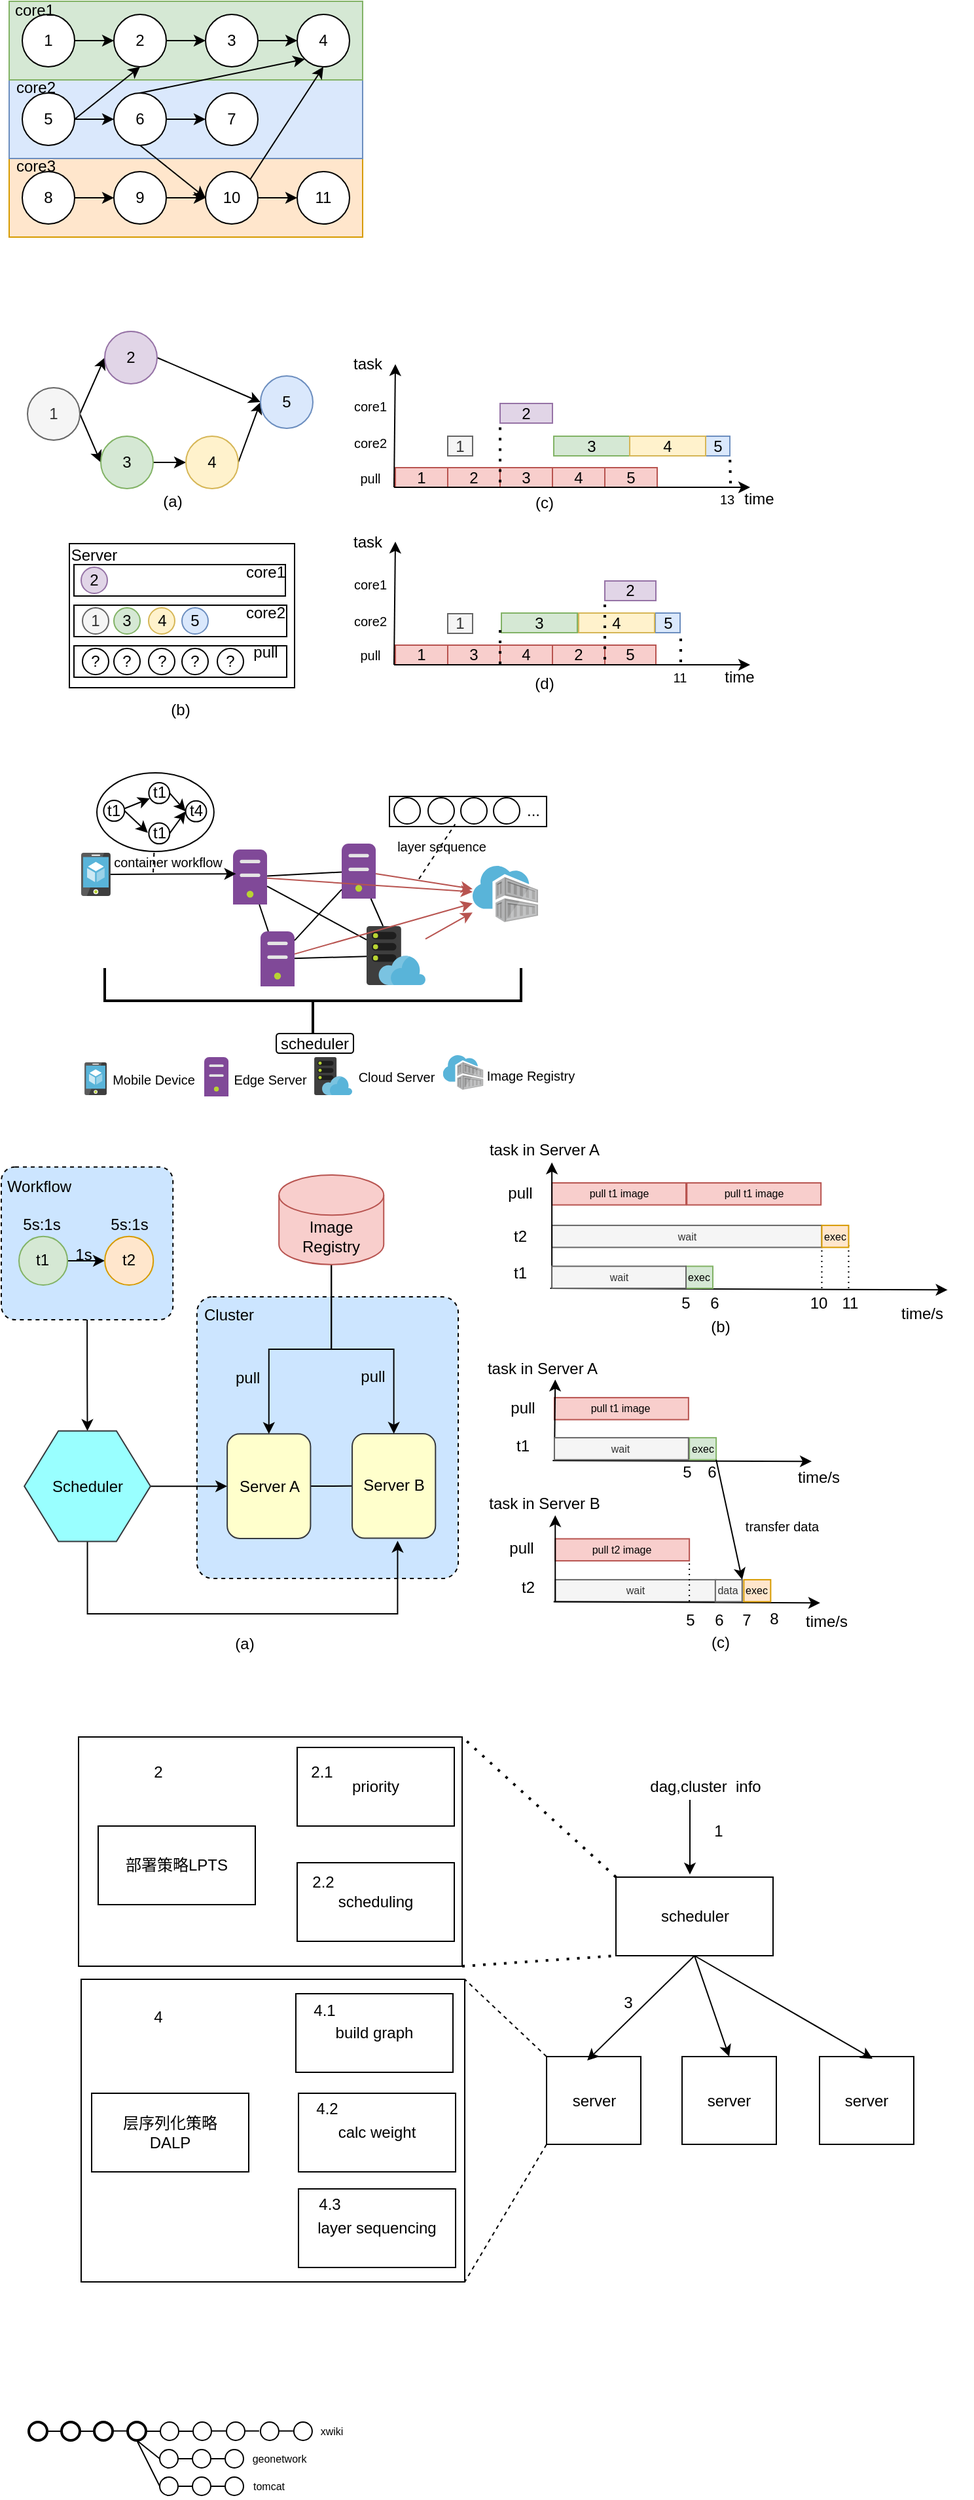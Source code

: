<mxfile version="25.0.3">
  <diagram name="第 1 页" id="dXxmEB8wBgXwKS0y80WO">
    <mxGraphModel dx="977" dy="534" grid="0" gridSize="10" guides="1" tooltips="1" connect="1" arrows="1" fold="1" page="1" pageScale="1" pageWidth="827" pageHeight="1169" math="0" shadow="0">
      <root>
        <mxCell id="0" />
        <mxCell id="1" parent="0" />
        <mxCell id="tU7GtN9KL6bONfvd-qDf-21" value="" style="rounded=0;whiteSpace=wrap;html=1;" parent="1" vertex="1">
          <mxGeometry x="133" y="1455" width="293" height="175" as="geometry" />
        </mxCell>
        <mxCell id="tU7GtN9KL6bONfvd-qDf-20" value="" style="rounded=0;whiteSpace=wrap;html=1;" parent="1" vertex="1">
          <mxGeometry x="135" y="1640" width="293" height="231" as="geometry" />
        </mxCell>
        <mxCell id="T47r0UOtOiPmSLAEJL3M-28" value="" style="rounded=0;whiteSpace=wrap;html=1;fillColor=#ffe6cc;strokeColor=#d79b00;" parent="1" vertex="1">
          <mxGeometry x="80" y="250" width="270" height="60" as="geometry" />
        </mxCell>
        <mxCell id="T47r0UOtOiPmSLAEJL3M-27" value="" style="rounded=0;whiteSpace=wrap;html=1;fillColor=#dae8fc;strokeColor=#6c8ebf;" parent="1" vertex="1">
          <mxGeometry x="80" y="190" width="270" height="60" as="geometry" />
        </mxCell>
        <mxCell id="T47r0UOtOiPmSLAEJL3M-26" value="" style="rounded=0;whiteSpace=wrap;html=1;fillColor=#d5e8d4;strokeColor=#82b366;" parent="1" vertex="1">
          <mxGeometry x="80" y="130" width="270" height="60" as="geometry" />
        </mxCell>
        <mxCell id="T47r0UOtOiPmSLAEJL3M-5" style="edgeStyle=orthogonalEdgeStyle;rounded=0;orthogonalLoop=1;jettySize=auto;html=1;exitX=1;exitY=0.5;exitDx=0;exitDy=0;entryX=0;entryY=0.5;entryDx=0;entryDy=0;" parent="1" source="T47r0UOtOiPmSLAEJL3M-1" target="T47r0UOtOiPmSLAEJL3M-3" edge="1">
          <mxGeometry relative="1" as="geometry" />
        </mxCell>
        <mxCell id="T47r0UOtOiPmSLAEJL3M-1" value="1" style="ellipse;whiteSpace=wrap;html=1;aspect=fixed;" parent="1" vertex="1">
          <mxGeometry x="90" y="140" width="40" height="40" as="geometry" />
        </mxCell>
        <mxCell id="T47r0UOtOiPmSLAEJL3M-6" style="edgeStyle=orthogonalEdgeStyle;rounded=0;orthogonalLoop=1;jettySize=auto;html=1;exitX=1;exitY=0.5;exitDx=0;exitDy=0;entryX=0;entryY=0.5;entryDx=0;entryDy=0;" parent="1" source="T47r0UOtOiPmSLAEJL3M-3" target="T47r0UOtOiPmSLAEJL3M-4" edge="1">
          <mxGeometry relative="1" as="geometry" />
        </mxCell>
        <mxCell id="T47r0UOtOiPmSLAEJL3M-3" value="2" style="ellipse;whiteSpace=wrap;html=1;aspect=fixed;" parent="1" vertex="1">
          <mxGeometry x="160" y="140" width="40" height="40" as="geometry" />
        </mxCell>
        <mxCell id="T47r0UOtOiPmSLAEJL3M-8" style="edgeStyle=orthogonalEdgeStyle;rounded=0;orthogonalLoop=1;jettySize=auto;html=1;exitX=1;exitY=0.5;exitDx=0;exitDy=0;entryX=0;entryY=0.5;entryDx=0;entryDy=0;" parent="1" source="T47r0UOtOiPmSLAEJL3M-4" target="T47r0UOtOiPmSLAEJL3M-7" edge="1">
          <mxGeometry relative="1" as="geometry" />
        </mxCell>
        <mxCell id="T47r0UOtOiPmSLAEJL3M-4" value="3" style="ellipse;whiteSpace=wrap;html=1;aspect=fixed;" parent="1" vertex="1">
          <mxGeometry x="230" y="140" width="40" height="40" as="geometry" />
        </mxCell>
        <mxCell id="T47r0UOtOiPmSLAEJL3M-7" value="4" style="ellipse;whiteSpace=wrap;html=1;aspect=fixed;" parent="1" vertex="1">
          <mxGeometry x="300" y="140" width="40" height="40" as="geometry" />
        </mxCell>
        <mxCell id="T47r0UOtOiPmSLAEJL3M-13" style="edgeStyle=orthogonalEdgeStyle;rounded=0;orthogonalLoop=1;jettySize=auto;html=1;exitX=1;exitY=0.5;exitDx=0;exitDy=0;entryX=0;entryY=0.5;entryDx=0;entryDy=0;" parent="1" source="T47r0UOtOiPmSLAEJL3M-10" target="T47r0UOtOiPmSLAEJL3M-11" edge="1">
          <mxGeometry relative="1" as="geometry" />
        </mxCell>
        <mxCell id="T47r0UOtOiPmSLAEJL3M-23" style="rounded=0;orthogonalLoop=1;jettySize=auto;html=1;exitX=1;exitY=0.5;exitDx=0;exitDy=0;entryX=0.5;entryY=1;entryDx=0;entryDy=0;" parent="1" source="T47r0UOtOiPmSLAEJL3M-10" target="T47r0UOtOiPmSLAEJL3M-3" edge="1">
          <mxGeometry relative="1" as="geometry" />
        </mxCell>
        <mxCell id="T47r0UOtOiPmSLAEJL3M-10" value="5" style="ellipse;whiteSpace=wrap;html=1;aspect=fixed;" parent="1" vertex="1">
          <mxGeometry x="90" y="200" width="40" height="40" as="geometry" />
        </mxCell>
        <mxCell id="T47r0UOtOiPmSLAEJL3M-14" style="edgeStyle=orthogonalEdgeStyle;rounded=0;orthogonalLoop=1;jettySize=auto;html=1;exitX=1;exitY=0.5;exitDx=0;exitDy=0;entryX=0;entryY=0.5;entryDx=0;entryDy=0;" parent="1" source="T47r0UOtOiPmSLAEJL3M-11" target="T47r0UOtOiPmSLAEJL3M-12" edge="1">
          <mxGeometry relative="1" as="geometry" />
        </mxCell>
        <mxCell id="T47r0UOtOiPmSLAEJL3M-24" style="rounded=0;orthogonalLoop=1;jettySize=auto;html=1;exitX=0.5;exitY=1;exitDx=0;exitDy=0;entryX=0;entryY=0.5;entryDx=0;entryDy=0;" parent="1" source="T47r0UOtOiPmSLAEJL3M-11" target="T47r0UOtOiPmSLAEJL3M-17" edge="1">
          <mxGeometry relative="1" as="geometry" />
        </mxCell>
        <mxCell id="T47r0UOtOiPmSLAEJL3M-11" value="6" style="ellipse;whiteSpace=wrap;html=1;aspect=fixed;" parent="1" vertex="1">
          <mxGeometry x="160" y="200" width="40" height="40" as="geometry" />
        </mxCell>
        <mxCell id="T47r0UOtOiPmSLAEJL3M-12" value="7" style="ellipse;whiteSpace=wrap;html=1;aspect=fixed;" parent="1" vertex="1">
          <mxGeometry x="230" y="200" width="40" height="40" as="geometry" />
        </mxCell>
        <mxCell id="T47r0UOtOiPmSLAEJL3M-20" style="edgeStyle=orthogonalEdgeStyle;rounded=0;orthogonalLoop=1;jettySize=auto;html=1;exitX=1;exitY=0.5;exitDx=0;exitDy=0;entryX=0;entryY=0.5;entryDx=0;entryDy=0;" parent="1" source="T47r0UOtOiPmSLAEJL3M-15" target="T47r0UOtOiPmSLAEJL3M-16" edge="1">
          <mxGeometry relative="1" as="geometry" />
        </mxCell>
        <mxCell id="T47r0UOtOiPmSLAEJL3M-15" value="8" style="ellipse;whiteSpace=wrap;html=1;aspect=fixed;" parent="1" vertex="1">
          <mxGeometry x="90" y="260" width="40" height="40" as="geometry" />
        </mxCell>
        <mxCell id="T47r0UOtOiPmSLAEJL3M-21" style="edgeStyle=orthogonalEdgeStyle;rounded=0;orthogonalLoop=1;jettySize=auto;html=1;exitX=1;exitY=0.5;exitDx=0;exitDy=0;entryX=0;entryY=0.5;entryDx=0;entryDy=0;" parent="1" source="T47r0UOtOiPmSLAEJL3M-16" target="T47r0UOtOiPmSLAEJL3M-17" edge="1">
          <mxGeometry relative="1" as="geometry" />
        </mxCell>
        <mxCell id="T47r0UOtOiPmSLAEJL3M-16" value="9" style="ellipse;whiteSpace=wrap;html=1;aspect=fixed;" parent="1" vertex="1">
          <mxGeometry x="160" y="260" width="40" height="40" as="geometry" />
        </mxCell>
        <mxCell id="T47r0UOtOiPmSLAEJL3M-22" style="edgeStyle=orthogonalEdgeStyle;rounded=0;orthogonalLoop=1;jettySize=auto;html=1;exitX=1;exitY=0.5;exitDx=0;exitDy=0;entryX=0;entryY=0.5;entryDx=0;entryDy=0;" parent="1" source="T47r0UOtOiPmSLAEJL3M-17" target="T47r0UOtOiPmSLAEJL3M-18" edge="1">
          <mxGeometry relative="1" as="geometry" />
        </mxCell>
        <mxCell id="T47r0UOtOiPmSLAEJL3M-25" style="rounded=0;orthogonalLoop=1;jettySize=auto;html=1;exitX=1;exitY=0;exitDx=0;exitDy=0;entryX=0.5;entryY=1;entryDx=0;entryDy=0;" parent="1" source="T47r0UOtOiPmSLAEJL3M-17" target="T47r0UOtOiPmSLAEJL3M-7" edge="1">
          <mxGeometry relative="1" as="geometry" />
        </mxCell>
        <mxCell id="T47r0UOtOiPmSLAEJL3M-17" value="10" style="ellipse;whiteSpace=wrap;html=1;aspect=fixed;" parent="1" vertex="1">
          <mxGeometry x="230" y="260" width="40" height="40" as="geometry" />
        </mxCell>
        <mxCell id="T47r0UOtOiPmSLAEJL3M-18" value="11" style="ellipse;whiteSpace=wrap;html=1;aspect=fixed;" parent="1" vertex="1">
          <mxGeometry x="300" y="260" width="40" height="40" as="geometry" />
        </mxCell>
        <mxCell id="T47r0UOtOiPmSLAEJL3M-29" value="core1" style="text;html=1;align=center;verticalAlign=middle;whiteSpace=wrap;rounded=0;" parent="1" vertex="1">
          <mxGeometry x="81" y="131" width="37" height="12" as="geometry" />
        </mxCell>
        <mxCell id="K3TDqo_XJbInINtvBPzG-7" style="rounded=0;orthogonalLoop=1;jettySize=auto;html=1;exitX=1;exitY=0.5;exitDx=0;exitDy=0;entryX=0;entryY=0.5;entryDx=0;entryDy=0;" parent="1" source="K3TDqo_XJbInINtvBPzG-2" target="K3TDqo_XJbInINtvBPzG-3" edge="1">
          <mxGeometry relative="1" as="geometry">
            <Array as="points" />
          </mxGeometry>
        </mxCell>
        <mxCell id="K3TDqo_XJbInINtvBPzG-8" style="rounded=0;orthogonalLoop=1;jettySize=auto;html=1;exitX=1;exitY=0.5;exitDx=0;exitDy=0;entryX=0;entryY=0.5;entryDx=0;entryDy=0;" parent="1" source="K3TDqo_XJbInINtvBPzG-2" target="K3TDqo_XJbInINtvBPzG-4" edge="1">
          <mxGeometry relative="1" as="geometry" />
        </mxCell>
        <mxCell id="K3TDqo_XJbInINtvBPzG-2" value="1" style="ellipse;whiteSpace=wrap;html=1;aspect=fixed;fillColor=#f5f5f5;fontColor=#333333;strokeColor=#666666;" parent="1" vertex="1">
          <mxGeometry x="94" y="425" width="40" height="40" as="geometry" />
        </mxCell>
        <mxCell id="K3TDqo_XJbInINtvBPzG-12" style="rounded=0;orthogonalLoop=1;jettySize=auto;html=1;exitX=1;exitY=0.5;exitDx=0;exitDy=0;entryX=0;entryY=0.5;entryDx=0;entryDy=0;" parent="1" source="K3TDqo_XJbInINtvBPzG-3" target="K3TDqo_XJbInINtvBPzG-6" edge="1">
          <mxGeometry relative="1" as="geometry" />
        </mxCell>
        <mxCell id="K3TDqo_XJbInINtvBPzG-3" value="2" style="ellipse;whiteSpace=wrap;html=1;aspect=fixed;fillColor=#e1d5e7;strokeColor=#9673a6;" parent="1" vertex="1">
          <mxGeometry x="153" y="382" width="40" height="40" as="geometry" />
        </mxCell>
        <mxCell id="K3TDqo_XJbInINtvBPzG-11" style="edgeStyle=orthogonalEdgeStyle;rounded=0;orthogonalLoop=1;jettySize=auto;html=1;exitX=1;exitY=0.5;exitDx=0;exitDy=0;entryX=0;entryY=0.5;entryDx=0;entryDy=0;" parent="1" source="K3TDqo_XJbInINtvBPzG-4" target="K3TDqo_XJbInINtvBPzG-5" edge="1">
          <mxGeometry relative="1" as="geometry" />
        </mxCell>
        <mxCell id="K3TDqo_XJbInINtvBPzG-4" value="3" style="ellipse;whiteSpace=wrap;html=1;aspect=fixed;fillColor=#d5e8d4;strokeColor=#82b366;" parent="1" vertex="1">
          <mxGeometry x="150" y="462" width="40" height="40" as="geometry" />
        </mxCell>
        <mxCell id="K3TDqo_XJbInINtvBPzG-13" style="rounded=0;orthogonalLoop=1;jettySize=auto;html=1;exitX=1;exitY=0.5;exitDx=0;exitDy=0;entryX=0;entryY=0.5;entryDx=0;entryDy=0;" parent="1" source="K3TDqo_XJbInINtvBPzG-5" target="K3TDqo_XJbInINtvBPzG-6" edge="1">
          <mxGeometry relative="1" as="geometry">
            <mxPoint x="267.571" y="437.429" as="targetPoint" />
          </mxGeometry>
        </mxCell>
        <mxCell id="K3TDqo_XJbInINtvBPzG-5" value="4" style="ellipse;whiteSpace=wrap;html=1;aspect=fixed;fillColor=#fff2cc;strokeColor=#d6b656;" parent="1" vertex="1">
          <mxGeometry x="215" y="462" width="40" height="40" as="geometry" />
        </mxCell>
        <mxCell id="K3TDqo_XJbInINtvBPzG-6" value="5" style="ellipse;whiteSpace=wrap;html=1;aspect=fixed;fillColor=#dae8fc;strokeColor=#6c8ebf;" parent="1" vertex="1">
          <mxGeometry x="272" y="416" width="40" height="40" as="geometry" />
        </mxCell>
        <mxCell id="K3TDqo_XJbInINtvBPzG-19" value="1" style="rounded=0;whiteSpace=wrap;html=1;fillColor=#f8cecc;strokeColor=#b85450;" parent="1" vertex="1">
          <mxGeometry x="375" y="486" width="40" height="15" as="geometry" />
        </mxCell>
        <mxCell id="K3TDqo_XJbInINtvBPzG-20" value="2" style="rounded=0;whiteSpace=wrap;html=1;fillColor=#f8cecc;strokeColor=#b85450;" parent="1" vertex="1">
          <mxGeometry x="415" y="486" width="40" height="15" as="geometry" />
        </mxCell>
        <mxCell id="K3TDqo_XJbInINtvBPzG-22" value="core1" style="text;html=1;align=center;verticalAlign=middle;whiteSpace=wrap;rounded=0;fontSize=10;" parent="1" vertex="1">
          <mxGeometry x="326" y="424" width="60" height="30" as="geometry" />
        </mxCell>
        <mxCell id="K3TDqo_XJbInINtvBPzG-23" value="core2" style="text;html=1;align=center;verticalAlign=middle;whiteSpace=wrap;rounded=0;fontSize=10;" parent="1" vertex="1">
          <mxGeometry x="326" y="452" width="60" height="30" as="geometry" />
        </mxCell>
        <mxCell id="K3TDqo_XJbInINtvBPzG-24" value="1" style="rounded=0;whiteSpace=wrap;html=1;fillColor=#f5f5f5;strokeColor=#666666;fontColor=#333333;" parent="1" vertex="1">
          <mxGeometry x="415" y="462" width="19" height="15" as="geometry" />
        </mxCell>
        <mxCell id="K3TDqo_XJbInINtvBPzG-25" value="5" style="rounded=0;whiteSpace=wrap;html=1;fillColor=#dae8fc;strokeColor=#6c8ebf;" parent="1" vertex="1">
          <mxGeometry x="611.5" y="462" width="19" height="15" as="geometry" />
        </mxCell>
        <mxCell id="K3TDqo_XJbInINtvBPzG-26" value="2" style="rounded=0;whiteSpace=wrap;html=1;fillColor=#e1d5e7;strokeColor=#9673a6;" parent="1" vertex="1">
          <mxGeometry x="455" y="437" width="40" height="15" as="geometry" />
        </mxCell>
        <mxCell id="K3TDqo_XJbInINtvBPzG-27" value="3" style="rounded=0;whiteSpace=wrap;html=1;fillColor=#d5e8d4;strokeColor=#82b366;" parent="1" vertex="1">
          <mxGeometry x="496" y="462" width="58" height="15" as="geometry" />
        </mxCell>
        <mxCell id="K3TDqo_XJbInINtvBPzG-28" value="4" style="rounded=0;whiteSpace=wrap;html=1;fillColor=#fff2cc;strokeColor=#d6b656;" parent="1" vertex="1">
          <mxGeometry x="554" y="462" width="58" height="15" as="geometry" />
        </mxCell>
        <mxCell id="K3TDqo_XJbInINtvBPzG-29" value="3" style="rounded=0;whiteSpace=wrap;html=1;fillColor=#f8cecc;strokeColor=#b85450;" parent="1" vertex="1">
          <mxGeometry x="455" y="486" width="40" height="15" as="geometry" />
        </mxCell>
        <mxCell id="K3TDqo_XJbInINtvBPzG-30" value="4" style="rounded=0;whiteSpace=wrap;html=1;fillColor=#f8cecc;strokeColor=#b85450;" parent="1" vertex="1">
          <mxGeometry x="495" y="486" width="40" height="15" as="geometry" />
        </mxCell>
        <mxCell id="K3TDqo_XJbInINtvBPzG-31" value="5" style="rounded=0;whiteSpace=wrap;html=1;fillColor=#f8cecc;strokeColor=#b85450;" parent="1" vertex="1">
          <mxGeometry x="535" y="486" width="40" height="15" as="geometry" />
        </mxCell>
        <mxCell id="K3TDqo_XJbInINtvBPzG-69" value="" style="endArrow=classic;html=1;rounded=0;exitX=0.75;exitY=1;exitDx=0;exitDy=0;" parent="1" edge="1">
          <mxGeometry width="50" height="50" relative="1" as="geometry">
            <mxPoint x="374.0" y="501.0" as="sourcePoint" />
            <mxPoint x="646" y="501" as="targetPoint" />
          </mxGeometry>
        </mxCell>
        <mxCell id="K3TDqo_XJbInINtvBPzG-70" value="time" style="text;html=1;align=center;verticalAlign=middle;whiteSpace=wrap;rounded=0;" parent="1" vertex="1">
          <mxGeometry x="637.5" y="495" width="29.5" height="30" as="geometry" />
        </mxCell>
        <mxCell id="K3TDqo_XJbInINtvBPzG-72" value="" style="endArrow=classic;html=1;rounded=0;exitX=0.75;exitY=1;exitDx=0;exitDy=0;" parent="1" edge="1">
          <mxGeometry width="50" height="50" relative="1" as="geometry">
            <mxPoint x="374.0" y="501.0" as="sourcePoint" />
            <mxPoint x="375" y="407" as="targetPoint" />
          </mxGeometry>
        </mxCell>
        <mxCell id="K3TDqo_XJbInINtvBPzG-75" value="task" style="text;html=1;align=center;verticalAlign=middle;whiteSpace=wrap;rounded=0;" parent="1" vertex="1">
          <mxGeometry x="324" y="392" width="60" height="30" as="geometry" />
        </mxCell>
        <mxCell id="K3TDqo_XJbInINtvBPzG-76" value="" style="rounded=0;whiteSpace=wrap;html=1;" parent="1" vertex="1">
          <mxGeometry x="126" y="544" width="172" height="110" as="geometry" />
        </mxCell>
        <mxCell id="K3TDqo_XJbInINtvBPzG-78" value="" style="rounded=0;whiteSpace=wrap;html=1;" parent="1" vertex="1">
          <mxGeometry x="129.5" y="560" width="161.5" height="24" as="geometry" />
        </mxCell>
        <mxCell id="K3TDqo_XJbInINtvBPzG-81" value="Server" style="text;html=1;align=center;verticalAlign=middle;whiteSpace=wrap;rounded=0;" parent="1" vertex="1">
          <mxGeometry x="115" y="538" width="60" height="30" as="geometry" />
        </mxCell>
        <mxCell id="K3TDqo_XJbInINtvBPzG-190" value="2" style="ellipse;whiteSpace=wrap;html=1;aspect=fixed;fillColor=#e1d5e7;strokeColor=#9673a6;" parent="1" vertex="1">
          <mxGeometry x="135" y="562" width="20" height="20" as="geometry" />
        </mxCell>
        <mxCell id="K3TDqo_XJbInINtvBPzG-191" value="" style="rounded=0;whiteSpace=wrap;html=1;" parent="1" vertex="1">
          <mxGeometry x="129.5" y="591" width="162.5" height="24" as="geometry" />
        </mxCell>
        <mxCell id="K3TDqo_XJbInINtvBPzG-192" value="1" style="ellipse;whiteSpace=wrap;html=1;aspect=fixed;fillColor=#f5f5f5;fontColor=#333333;strokeColor=#666666;" parent="1" vertex="1">
          <mxGeometry x="136" y="593" width="20" height="20" as="geometry" />
        </mxCell>
        <mxCell id="K3TDqo_XJbInINtvBPzG-193" value="3" style="ellipse;whiteSpace=wrap;html=1;aspect=fixed;fillColor=#d5e8d4;strokeColor=#82b366;" parent="1" vertex="1">
          <mxGeometry x="160" y="593" width="20" height="20" as="geometry" />
        </mxCell>
        <mxCell id="K3TDqo_XJbInINtvBPzG-194" value="4" style="ellipse;whiteSpace=wrap;html=1;aspect=fixed;fillColor=#fff2cc;strokeColor=#d6b656;" parent="1" vertex="1">
          <mxGeometry x="186.5" y="593" width="20" height="20" as="geometry" />
        </mxCell>
        <mxCell id="K3TDqo_XJbInINtvBPzG-195" value="5" style="ellipse;whiteSpace=wrap;html=1;aspect=fixed;fillColor=#dae8fc;strokeColor=#6c8ebf;" parent="1" vertex="1">
          <mxGeometry x="212" y="593" width="20" height="20" as="geometry" />
        </mxCell>
        <mxCell id="K3TDqo_XJbInINtvBPzG-196" value="" style="rounded=0;whiteSpace=wrap;html=1;" parent="1" vertex="1">
          <mxGeometry x="129.5" y="622" width="162.5" height="24" as="geometry" />
        </mxCell>
        <mxCell id="K3TDqo_XJbInINtvBPzG-197" value="?" style="ellipse;whiteSpace=wrap;html=1;aspect=fixed;" parent="1" vertex="1">
          <mxGeometry x="136" y="624" width="20" height="20" as="geometry" />
        </mxCell>
        <mxCell id="K3TDqo_XJbInINtvBPzG-198" value="?" style="ellipse;whiteSpace=wrap;html=1;aspect=fixed;" parent="1" vertex="1">
          <mxGeometry x="160" y="624" width="20" height="20" as="geometry" />
        </mxCell>
        <mxCell id="K3TDqo_XJbInINtvBPzG-199" value="?" style="ellipse;whiteSpace=wrap;html=1;aspect=fixed;" parent="1" vertex="1">
          <mxGeometry x="186.5" y="624" width="20" height="20" as="geometry" />
        </mxCell>
        <mxCell id="K3TDqo_XJbInINtvBPzG-200" value="?" style="ellipse;whiteSpace=wrap;html=1;aspect=fixed;" parent="1" vertex="1">
          <mxGeometry x="212" y="624" width="20" height="20" as="geometry" />
        </mxCell>
        <mxCell id="K3TDqo_XJbInINtvBPzG-201" value="core1" style="text;html=1;align=center;verticalAlign=middle;whiteSpace=wrap;rounded=0;" parent="1" vertex="1">
          <mxGeometry x="246" y="551" width="60" height="30" as="geometry" />
        </mxCell>
        <mxCell id="K3TDqo_XJbInINtvBPzG-202" value="?" style="ellipse;whiteSpace=wrap;html=1;aspect=fixed;" parent="1" vertex="1">
          <mxGeometry x="239" y="624" width="20" height="20" as="geometry" />
        </mxCell>
        <mxCell id="K3TDqo_XJbInINtvBPzG-203" value="core2" style="text;html=1;align=center;verticalAlign=middle;whiteSpace=wrap;rounded=0;" parent="1" vertex="1">
          <mxGeometry x="246" y="582" width="60" height="30" as="geometry" />
        </mxCell>
        <mxCell id="K3TDqo_XJbInINtvBPzG-204" value="pull" style="text;html=1;align=center;verticalAlign=middle;whiteSpace=wrap;rounded=0;" parent="1" vertex="1">
          <mxGeometry x="246" y="612" width="60" height="30" as="geometry" />
        </mxCell>
        <mxCell id="K3TDqo_XJbInINtvBPzG-205" value="(a)" style="text;html=1;align=center;verticalAlign=middle;whiteSpace=wrap;rounded=0;" parent="1" vertex="1">
          <mxGeometry x="175" y="497" width="60" height="30" as="geometry" />
        </mxCell>
        <mxCell id="K3TDqo_XJbInINtvBPzG-206" value="(c)" style="text;html=1;align=center;verticalAlign=middle;whiteSpace=wrap;rounded=0;" parent="1" vertex="1">
          <mxGeometry x="459" y="498" width="60" height="30" as="geometry" />
        </mxCell>
        <mxCell id="K3TDqo_XJbInINtvBPzG-207" value="(b)" style="text;html=1;align=center;verticalAlign=middle;whiteSpace=wrap;rounded=0;" parent="1" vertex="1">
          <mxGeometry x="180.75" y="656" width="60" height="30" as="geometry" />
        </mxCell>
        <mxCell id="tU7GtN9KL6bONfvd-qDf-1" value="" style="endArrow=classic;html=1;rounded=0;exitX=0.5;exitY=0;exitDx=0;exitDy=0;entryX=0;entryY=1;entryDx=0;entryDy=0;" parent="1" source="T47r0UOtOiPmSLAEJL3M-11" target="T47r0UOtOiPmSLAEJL3M-7" edge="1">
          <mxGeometry width="50" height="50" relative="1" as="geometry">
            <mxPoint x="217" y="246" as="sourcePoint" />
            <mxPoint x="267" y="196" as="targetPoint" />
          </mxGeometry>
        </mxCell>
        <mxCell id="tU7GtN9KL6bONfvd-qDf-2" value="&lt;div&gt;部署策略LPTS&lt;/div&gt;" style="rounded=0;whiteSpace=wrap;html=1;" parent="1" vertex="1">
          <mxGeometry x="148" y="1523" width="120" height="60" as="geometry" />
        </mxCell>
        <mxCell id="tU7GtN9KL6bONfvd-qDf-3" value="层序列化策略&lt;br&gt;&lt;div&gt;DALP&lt;/div&gt;" style="rounded=0;whiteSpace=wrap;html=1;" parent="1" vertex="1">
          <mxGeometry x="143" y="1727" width="120" height="60" as="geometry" />
        </mxCell>
        <mxCell id="tU7GtN9KL6bONfvd-qDf-4" value="priority" style="rounded=0;whiteSpace=wrap;html=1;" parent="1" vertex="1">
          <mxGeometry x="300" y="1463" width="120" height="60" as="geometry" />
        </mxCell>
        <mxCell id="tU7GtN9KL6bONfvd-qDf-5" value="scheduling" style="rounded=0;whiteSpace=wrap;html=1;" parent="1" vertex="1">
          <mxGeometry x="300" y="1551" width="120" height="60" as="geometry" />
        </mxCell>
        <mxCell id="tU7GtN9KL6bONfvd-qDf-6" value="build graph" style="rounded=0;whiteSpace=wrap;html=1;" parent="1" vertex="1">
          <mxGeometry x="299" y="1651" width="120" height="60" as="geometry" />
        </mxCell>
        <mxCell id="tU7GtN9KL6bONfvd-qDf-7" value="calc weight" style="rounded=0;whiteSpace=wrap;html=1;" parent="1" vertex="1">
          <mxGeometry x="301" y="1727" width="120" height="60" as="geometry" />
        </mxCell>
        <mxCell id="tU7GtN9KL6bONfvd-qDf-9" value="layer sequencing" style="rounded=0;whiteSpace=wrap;html=1;" parent="1" vertex="1">
          <mxGeometry x="301" y="1800" width="120" height="60" as="geometry" />
        </mxCell>
        <mxCell id="tU7GtN9KL6bONfvd-qDf-10" value="server" style="rounded=0;whiteSpace=wrap;html=1;" parent="1" vertex="1">
          <mxGeometry x="490.5" y="1699" width="72" height="67" as="geometry" />
        </mxCell>
        <mxCell id="tU7GtN9KL6bONfvd-qDf-11" value="scheduler" style="rounded=0;whiteSpace=wrap;html=1;" parent="1" vertex="1">
          <mxGeometry x="543.5" y="1562" width="120" height="60" as="geometry" />
        </mxCell>
        <mxCell id="tU7GtN9KL6bONfvd-qDf-12" value="server" style="rounded=0;whiteSpace=wrap;html=1;" parent="1" vertex="1">
          <mxGeometry x="699" y="1699" width="72" height="67" as="geometry" />
        </mxCell>
        <mxCell id="tU7GtN9KL6bONfvd-qDf-13" value="server" style="rounded=0;whiteSpace=wrap;html=1;" parent="1" vertex="1">
          <mxGeometry x="594" y="1699" width="72" height="67" as="geometry" />
        </mxCell>
        <mxCell id="tU7GtN9KL6bONfvd-qDf-14" value="" style="endArrow=classic;html=1;rounded=0;" parent="1" edge="1">
          <mxGeometry width="50" height="50" relative="1" as="geometry">
            <mxPoint x="600" y="1503" as="sourcePoint" />
            <mxPoint x="600" y="1560" as="targetPoint" />
          </mxGeometry>
        </mxCell>
        <mxCell id="tU7GtN9KL6bONfvd-qDf-15" value="" style="endArrow=classic;html=1;rounded=0;exitX=0.5;exitY=1;exitDx=0;exitDy=0;entryX=0.431;entryY=0.045;entryDx=0;entryDy=0;entryPerimeter=0;" parent="1" source="tU7GtN9KL6bONfvd-qDf-11" target="tU7GtN9KL6bONfvd-qDf-10" edge="1">
          <mxGeometry width="50" height="50" relative="1" as="geometry">
            <mxPoint x="451" y="1714" as="sourcePoint" />
            <mxPoint x="501" y="1664" as="targetPoint" />
          </mxGeometry>
        </mxCell>
        <mxCell id="tU7GtN9KL6bONfvd-qDf-16" value="" style="endArrow=classic;html=1;rounded=0;exitX=0.5;exitY=1;exitDx=0;exitDy=0;entryX=0.5;entryY=0;entryDx=0;entryDy=0;" parent="1" source="tU7GtN9KL6bONfvd-qDf-11" target="tU7GtN9KL6bONfvd-qDf-13" edge="1">
          <mxGeometry width="50" height="50" relative="1" as="geometry">
            <mxPoint x="641" y="1696" as="sourcePoint" />
            <mxPoint x="691" y="1646" as="targetPoint" />
          </mxGeometry>
        </mxCell>
        <mxCell id="tU7GtN9KL6bONfvd-qDf-17" value="" style="endArrow=classic;html=1;rounded=0;exitX=0.5;exitY=1;exitDx=0;exitDy=0;entryX=0.563;entryY=0.025;entryDx=0;entryDy=0;entryPerimeter=0;" parent="1" source="tU7GtN9KL6bONfvd-qDf-11" target="tU7GtN9KL6bONfvd-qDf-12" edge="1">
          <mxGeometry width="50" height="50" relative="1" as="geometry">
            <mxPoint x="614" y="1632" as="sourcePoint" />
            <mxPoint x="660" y="1709" as="targetPoint" />
          </mxGeometry>
        </mxCell>
        <mxCell id="tU7GtN9KL6bONfvd-qDf-18" value="dag,cluster&amp;nbsp; info" style="text;html=1;align=center;verticalAlign=middle;whiteSpace=wrap;rounded=0;" parent="1" vertex="1">
          <mxGeometry x="557" y="1478" width="110" height="30" as="geometry" />
        </mxCell>
        <mxCell id="tU7GtN9KL6bONfvd-qDf-23" value="" style="endArrow=none;dashed=1;html=1;dashPattern=1 3;strokeWidth=2;rounded=0;entryX=1;entryY=0;entryDx=0;entryDy=0;exitX=0;exitY=0;exitDx=0;exitDy=0;" parent="1" source="tU7GtN9KL6bONfvd-qDf-11" target="tU7GtN9KL6bONfvd-qDf-21" edge="1">
          <mxGeometry width="50" height="50" relative="1" as="geometry">
            <mxPoint x="473" y="1593" as="sourcePoint" />
            <mxPoint x="523" y="1543" as="targetPoint" />
          </mxGeometry>
        </mxCell>
        <mxCell id="tU7GtN9KL6bONfvd-qDf-24" value="" style="endArrow=none;dashed=1;html=1;dashPattern=1 3;strokeWidth=2;rounded=0;entryX=0;entryY=1;entryDx=0;entryDy=0;exitX=1;exitY=1;exitDx=0;exitDy=0;" parent="1" source="tU7GtN9KL6bONfvd-qDf-21" target="tU7GtN9KL6bONfvd-qDf-11" edge="1">
          <mxGeometry width="50" height="50" relative="1" as="geometry">
            <mxPoint x="441" y="1672" as="sourcePoint" />
            <mxPoint x="491" y="1622" as="targetPoint" />
          </mxGeometry>
        </mxCell>
        <mxCell id="tU7GtN9KL6bONfvd-qDf-25" value="" style="endArrow=none;dashed=1;html=1;rounded=0;entryX=1;entryY=0;entryDx=0;entryDy=0;exitX=0;exitY=0;exitDx=0;exitDy=0;" parent="1" source="tU7GtN9KL6bONfvd-qDf-10" target="tU7GtN9KL6bONfvd-qDf-20" edge="1">
          <mxGeometry width="50" height="50" relative="1" as="geometry">
            <mxPoint x="502" y="1872" as="sourcePoint" />
            <mxPoint x="552" y="1822" as="targetPoint" />
          </mxGeometry>
        </mxCell>
        <mxCell id="tU7GtN9KL6bONfvd-qDf-26" value="" style="endArrow=none;dashed=1;html=1;rounded=0;entryX=1;entryY=1;entryDx=0;entryDy=0;exitX=0;exitY=1;exitDx=0;exitDy=0;" parent="1" source="tU7GtN9KL6bONfvd-qDf-10" target="tU7GtN9KL6bONfvd-qDf-20" edge="1">
          <mxGeometry width="50" height="50" relative="1" as="geometry">
            <mxPoint x="501" y="1709" as="sourcePoint" />
            <mxPoint x="438" y="1650" as="targetPoint" />
          </mxGeometry>
        </mxCell>
        <mxCell id="tU7GtN9KL6bONfvd-qDf-27" value="1" style="text;html=1;align=center;verticalAlign=middle;whiteSpace=wrap;rounded=0;" parent="1" vertex="1">
          <mxGeometry x="592" y="1512" width="60" height="30" as="geometry" />
        </mxCell>
        <mxCell id="tU7GtN9KL6bONfvd-qDf-28" value="2" style="text;html=1;align=center;verticalAlign=middle;whiteSpace=wrap;rounded=0;" parent="1" vertex="1">
          <mxGeometry x="164" y="1467" width="60" height="30" as="geometry" />
        </mxCell>
        <mxCell id="tU7GtN9KL6bONfvd-qDf-29" value="2.1&lt;span style=&quot;text-wrap-mode: nowrap; color: rgba(0, 0, 0, 0); font-family: monospace; font-size: 0px; text-align: start;&quot;&gt;%3CmxGraphModel%3E%3Croot%3E%3CmxCell%20id%3D%220%22%2F%3E%3CmxCell%20id%3D%221%22%20parent%3D%220%22%2F%3E%3CmxCell%20id%3D%222%22%20value%3D%222%22%20style%3D%22text%3Bhtml%3D1%3Balign%3Dcenter%3BverticalAlign%3Dmiddle%3BwhiteSpace%3Dwrap%3Brounded%3D0%3B%22%20vertex%3D%221%22%20parent%3D%221%22%3E%3CmxGeometry%20x%3D%22164%22%20y%3D%221467%22%20width%3D%2260%22%20height%3D%2230%22%20as%3D%22geometry%22%2F%3E%3C%2FmxCell%3E%3C%2Froot%3E%3C%2FmxGraphModel%3E&lt;/span&gt;" style="text;html=1;align=center;verticalAlign=middle;whiteSpace=wrap;rounded=0;" parent="1" vertex="1">
          <mxGeometry x="289" y="1467" width="60" height="30" as="geometry" />
        </mxCell>
        <mxCell id="tU7GtN9KL6bONfvd-qDf-30" value="2.2&lt;span style=&quot;text-wrap-mode: nowrap; color: rgba(0, 0, 0, 0); font-family: monospace; font-size: 0px; text-align: start;&quot;&gt;%3CmxGraphModel%3E%3Croot%3E%3CmxCell%20id%3D%220%22%2F%3E%3CmxCell%20id%3D%221%22%20parent%3D%220%22%2F%3E%3CmxCell%20id%3D%222%22%20value%3D%222%22%20style%3D%22text%3Bhtml%3D1%3Balign%3Dcenter%3BverticalAlign%3Dmiddle%3BwhiteSpace%3Dwrap%3Brounded%3D0%3B%22%20vertex%3D%221%22%20parent%3D%221%22%3E%3CmxGeometry%20x%3D%22164%22%20y%3D%221467%22%20width%3D%2260%22%20height%3D%2230%22%20as%3D%22geometry%22%2F%3E%3C%2FmxCell%3E%3C%2Froot%3E%3C%2FmxGraphModel%32&lt;/span&gt;" style="text;html=1;align=center;verticalAlign=middle;whiteSpace=wrap;rounded=0;" parent="1" vertex="1">
          <mxGeometry x="290" y="1551" width="60" height="30" as="geometry" />
        </mxCell>
        <mxCell id="tU7GtN9KL6bONfvd-qDf-31" value="3" style="text;html=1;align=center;verticalAlign=middle;whiteSpace=wrap;rounded=0;" parent="1" vertex="1">
          <mxGeometry x="523" y="1643" width="60" height="30" as="geometry" />
        </mxCell>
        <mxCell id="tU7GtN9KL6bONfvd-qDf-32" value="4" style="text;html=1;align=center;verticalAlign=middle;whiteSpace=wrap;rounded=0;" parent="1" vertex="1">
          <mxGeometry x="164" y="1654" width="60" height="30" as="geometry" />
        </mxCell>
        <mxCell id="tU7GtN9KL6bONfvd-qDf-33" value="4.1" style="text;html=1;align=center;verticalAlign=middle;whiteSpace=wrap;rounded=0;" parent="1" vertex="1">
          <mxGeometry x="291" y="1649" width="60" height="30" as="geometry" />
        </mxCell>
        <mxCell id="tU7GtN9KL6bONfvd-qDf-35" value="4.2" style="text;html=1;align=center;verticalAlign=middle;whiteSpace=wrap;rounded=0;" parent="1" vertex="1">
          <mxGeometry x="293" y="1724" width="60" height="30" as="geometry" />
        </mxCell>
        <mxCell id="tU7GtN9KL6bONfvd-qDf-36" value="4.3" style="text;html=1;align=center;verticalAlign=middle;whiteSpace=wrap;rounded=0;" parent="1" vertex="1">
          <mxGeometry x="295" y="1797" width="60" height="30" as="geometry" />
        </mxCell>
        <mxCell id="tU7GtN9KL6bONfvd-qDf-42" value="core2" style="text;html=1;align=center;verticalAlign=middle;whiteSpace=wrap;rounded=0;" parent="1" vertex="1">
          <mxGeometry x="81.5" y="190" width="37" height="12" as="geometry" />
        </mxCell>
        <mxCell id="tU7GtN9KL6bONfvd-qDf-43" value="core3" style="text;html=1;align=center;verticalAlign=middle;whiteSpace=wrap;rounded=0;" parent="1" vertex="1">
          <mxGeometry x="81.5" y="250" width="37" height="12" as="geometry" />
        </mxCell>
        <mxCell id="tU7GtN9KL6bONfvd-qDf-44" value="pull" style="text;html=1;align=center;verticalAlign=middle;whiteSpace=wrap;rounded=0;fontSize=10;" parent="1" vertex="1">
          <mxGeometry x="326" y="478.5" width="60" height="30" as="geometry" />
        </mxCell>
        <mxCell id="tU7GtN9KL6bONfvd-qDf-45" value="" style="endArrow=none;dashed=1;html=1;dashPattern=1 3;strokeWidth=2;rounded=0;entryX=0;entryY=1;entryDx=0;entryDy=0;exitX=0;exitY=0.75;exitDx=0;exitDy=0;" parent="1" source="K3TDqo_XJbInINtvBPzG-29" target="K3TDqo_XJbInINtvBPzG-26" edge="1">
          <mxGeometry width="50" height="50" relative="1" as="geometry">
            <mxPoint x="423" y="555" as="sourcePoint" />
            <mxPoint x="473" y="505" as="targetPoint" />
          </mxGeometry>
        </mxCell>
        <mxCell id="tU7GtN9KL6bONfvd-qDf-46" value="" style="endArrow=none;dashed=1;html=1;dashPattern=1 3;strokeWidth=2;rounded=0;entryX=0;entryY=1;entryDx=0;entryDy=0;" parent="1" edge="1">
          <mxGeometry width="50" height="50" relative="1" as="geometry">
            <mxPoint x="631" y="498" as="sourcePoint" />
            <mxPoint x="630.5" y="475" as="targetPoint" />
          </mxGeometry>
        </mxCell>
        <mxCell id="tU7GtN9KL6bONfvd-qDf-47" value="13" style="text;html=1;align=center;verticalAlign=middle;whiteSpace=wrap;rounded=0;fontSize=10;" parent="1" vertex="1">
          <mxGeometry x="613" y="495" width="31" height="30" as="geometry" />
        </mxCell>
        <mxCell id="tU7GtN9KL6bONfvd-qDf-49" value="1" style="rounded=0;whiteSpace=wrap;html=1;fillColor=#f8cecc;strokeColor=#b85450;" parent="1" vertex="1">
          <mxGeometry x="375" y="621.5" width="40" height="15" as="geometry" />
        </mxCell>
        <mxCell id="tU7GtN9KL6bONfvd-qDf-50" value="3" style="rounded=0;whiteSpace=wrap;html=1;fillColor=#f8cecc;strokeColor=#b85450;" parent="1" vertex="1">
          <mxGeometry x="415" y="621.5" width="40" height="15" as="geometry" />
        </mxCell>
        <mxCell id="tU7GtN9KL6bONfvd-qDf-51" value="core1" style="text;html=1;align=center;verticalAlign=middle;whiteSpace=wrap;rounded=0;fontSize=10;" parent="1" vertex="1">
          <mxGeometry x="326" y="559.5" width="60" height="30" as="geometry" />
        </mxCell>
        <mxCell id="tU7GtN9KL6bONfvd-qDf-52" value="core2" style="text;html=1;align=center;verticalAlign=middle;whiteSpace=wrap;rounded=0;fontSize=10;" parent="1" vertex="1">
          <mxGeometry x="326" y="587.5" width="60" height="30" as="geometry" />
        </mxCell>
        <mxCell id="tU7GtN9KL6bONfvd-qDf-53" value="1" style="rounded=0;whiteSpace=wrap;html=1;fillColor=#f5f5f5;strokeColor=#666666;fontColor=#333333;" parent="1" vertex="1">
          <mxGeometry x="415" y="597.5" width="19" height="15" as="geometry" />
        </mxCell>
        <mxCell id="tU7GtN9KL6bONfvd-qDf-54" value="5" style="rounded=0;whiteSpace=wrap;html=1;fillColor=#dae8fc;strokeColor=#6c8ebf;" parent="1" vertex="1">
          <mxGeometry x="573.5" y="597" width="19" height="15" as="geometry" />
        </mxCell>
        <mxCell id="tU7GtN9KL6bONfvd-qDf-55" value="2" style="rounded=0;whiteSpace=wrap;html=1;fillColor=#e1d5e7;strokeColor=#9673a6;" parent="1" vertex="1">
          <mxGeometry x="535" y="572.5" width="39" height="15" as="geometry" />
        </mxCell>
        <mxCell id="tU7GtN9KL6bONfvd-qDf-56" value="3" style="rounded=0;whiteSpace=wrap;html=1;fillColor=#d5e8d4;strokeColor=#82b366;" parent="1" vertex="1">
          <mxGeometry x="456" y="597" width="58" height="15" as="geometry" />
        </mxCell>
        <mxCell id="tU7GtN9KL6bONfvd-qDf-57" value="4" style="rounded=0;whiteSpace=wrap;html=1;fillColor=#fff2cc;strokeColor=#d6b656;" parent="1" vertex="1">
          <mxGeometry x="515" y="597" width="58" height="15" as="geometry" />
        </mxCell>
        <mxCell id="tU7GtN9KL6bONfvd-qDf-58" value="4" style="rounded=0;whiteSpace=wrap;html=1;fillColor=#f8cecc;strokeColor=#b85450;" parent="1" vertex="1">
          <mxGeometry x="455" y="621.5" width="40" height="15" as="geometry" />
        </mxCell>
        <mxCell id="tU7GtN9KL6bONfvd-qDf-59" value="2" style="rounded=0;whiteSpace=wrap;html=1;fillColor=#f8cecc;strokeColor=#b85450;" parent="1" vertex="1">
          <mxGeometry x="495" y="621.5" width="40" height="15" as="geometry" />
        </mxCell>
        <mxCell id="tU7GtN9KL6bONfvd-qDf-60" value="5" style="rounded=0;whiteSpace=wrap;html=1;fillColor=#f8cecc;strokeColor=#b85450;" parent="1" vertex="1">
          <mxGeometry x="535" y="621.5" width="39" height="15" as="geometry" />
        </mxCell>
        <mxCell id="tU7GtN9KL6bONfvd-qDf-61" value="" style="endArrow=classic;html=1;rounded=0;exitX=0.75;exitY=1;exitDx=0;exitDy=0;" parent="1" edge="1">
          <mxGeometry width="50" height="50" relative="1" as="geometry">
            <mxPoint x="374.0" y="636.5" as="sourcePoint" />
            <mxPoint x="646" y="636.5" as="targetPoint" />
          </mxGeometry>
        </mxCell>
        <mxCell id="tU7GtN9KL6bONfvd-qDf-62" value="time" style="text;html=1;align=center;verticalAlign=middle;whiteSpace=wrap;rounded=0;" parent="1" vertex="1">
          <mxGeometry x="623" y="630.5" width="29.5" height="30" as="geometry" />
        </mxCell>
        <mxCell id="tU7GtN9KL6bONfvd-qDf-63" value="" style="endArrow=classic;html=1;rounded=0;exitX=0.75;exitY=1;exitDx=0;exitDy=0;" parent="1" edge="1">
          <mxGeometry width="50" height="50" relative="1" as="geometry">
            <mxPoint x="374.0" y="636.5" as="sourcePoint" />
            <mxPoint x="375" y="542.5" as="targetPoint" />
          </mxGeometry>
        </mxCell>
        <mxCell id="tU7GtN9KL6bONfvd-qDf-64" value="task" style="text;html=1;align=center;verticalAlign=middle;whiteSpace=wrap;rounded=0;" parent="1" vertex="1">
          <mxGeometry x="324" y="527.5" width="60" height="30" as="geometry" />
        </mxCell>
        <mxCell id="tU7GtN9KL6bONfvd-qDf-65" value="(d)" style="text;html=1;align=center;verticalAlign=middle;whiteSpace=wrap;rounded=0;" parent="1" vertex="1">
          <mxGeometry x="459" y="635.5" width="60" height="30" as="geometry" />
        </mxCell>
        <mxCell id="tU7GtN9KL6bONfvd-qDf-66" value="pull" style="text;html=1;align=center;verticalAlign=middle;whiteSpace=wrap;rounded=0;fontSize=10;" parent="1" vertex="1">
          <mxGeometry x="326" y="614" width="60" height="30" as="geometry" />
        </mxCell>
        <mxCell id="tU7GtN9KL6bONfvd-qDf-69" value="11" style="text;html=1;align=center;verticalAlign=middle;whiteSpace=wrap;rounded=0;fontSize=10;" parent="1" vertex="1">
          <mxGeometry x="577" y="630.5" width="31" height="30" as="geometry" />
        </mxCell>
        <mxCell id="tU7GtN9KL6bONfvd-qDf-70" value="" style="endArrow=none;dashed=1;html=1;dashPattern=1 3;strokeWidth=2;rounded=0;entryX=0;entryY=1;entryDx=0;entryDy=0;exitX=0;exitY=0.75;exitDx=0;exitDy=0;" parent="1" edge="1">
          <mxGeometry width="50" height="50" relative="1" as="geometry">
            <mxPoint x="535" y="632.5" as="sourcePoint" />
            <mxPoint x="535" y="587.5" as="targetPoint" />
          </mxGeometry>
        </mxCell>
        <mxCell id="tU7GtN9KL6bONfvd-qDf-71" value="" style="endArrow=none;dashed=1;html=1;dashPattern=1 3;strokeWidth=2;rounded=0;exitX=0;exitY=0.75;exitDx=0;exitDy=0;" parent="1" edge="1">
          <mxGeometry width="50" height="50" relative="1" as="geometry">
            <mxPoint x="593" y="634.5" as="sourcePoint" />
            <mxPoint x="593" y="612" as="targetPoint" />
          </mxGeometry>
        </mxCell>
        <mxCell id="tU7GtN9KL6bONfvd-qDf-73" value="" style="endArrow=none;dashed=1;html=1;dashPattern=1 3;strokeWidth=2;rounded=0;entryX=0;entryY=1;entryDx=0;entryDy=0;" parent="1" edge="1">
          <mxGeometry width="50" height="50" relative="1" as="geometry">
            <mxPoint x="455" y="636" as="sourcePoint" />
            <mxPoint x="455" y="609" as="targetPoint" />
          </mxGeometry>
        </mxCell>
        <mxCell id="tU7GtN9KL6bONfvd-qDf-77" value="" style="image;sketch=0;aspect=fixed;html=1;points=[];align=center;fontSize=12;image=img/lib/mscae/Non_Azure_Machine.svg;" parent="1" vertex="1">
          <mxGeometry x="251.0" y="777.5" width="26.04" height="42" as="geometry" />
        </mxCell>
        <mxCell id="tU7GtN9KL6bONfvd-qDf-78" value="" style="image;sketch=0;aspect=fixed;html=1;points=[];align=center;fontSize=12;image=img/lib/mscae/Non_Azure_Machine.svg;" parent="1" vertex="1">
          <mxGeometry x="271.96" y="840" width="26.04" height="42" as="geometry" />
        </mxCell>
        <mxCell id="tU7GtN9KL6bONfvd-qDf-79" value="" style="image;sketch=0;aspect=fixed;html=1;points=[];align=center;fontSize=12;image=img/lib/mscae/Non_Azure_Machine.svg;" parent="1" vertex="1">
          <mxGeometry x="334" y="773" width="26.04" height="42" as="geometry" />
        </mxCell>
        <mxCell id="tU7GtN9KL6bONfvd-qDf-83" value="" style="image;sketch=0;aspect=fixed;html=1;points=[];align=center;fontSize=12;image=img/lib/mscae/App_Service_Mobile_App.svg;" parent="1" vertex="1">
          <mxGeometry x="135" y="780" width="22.44" height="33" as="geometry" />
        </mxCell>
        <mxCell id="tU7GtN9KL6bONfvd-qDf-104" value="" style="image;sketch=0;aspect=fixed;html=1;points=[];align=center;fontSize=12;image=img/lib/mscae/WebHosting.svg;" parent="1" vertex="1">
          <mxGeometry x="353" y="836" width="45" height="45" as="geometry" />
        </mxCell>
        <mxCell id="tU7GtN9KL6bONfvd-qDf-105" value="" style="image;sketch=0;aspect=fixed;html=1;points=[];align=center;fontSize=12;image=img/lib/mscae/Container_Registries.svg;" parent="1" vertex="1">
          <mxGeometry x="434" y="790" width="50" height="43" as="geometry" />
        </mxCell>
        <mxCell id="tU7GtN9KL6bONfvd-qDf-106" value="" style="group" parent="1" vertex="1" connectable="0">
          <mxGeometry x="147" y="719" width="104.2" height="90" as="geometry" />
        </mxCell>
        <mxCell id="tU7GtN9KL6bONfvd-qDf-74" value="" style="ellipse;whiteSpace=wrap;html=1;" parent="tU7GtN9KL6bONfvd-qDf-106" vertex="1">
          <mxGeometry width="89.42" height="60" as="geometry" />
        </mxCell>
        <mxCell id="tU7GtN9KL6bONfvd-qDf-94" style="rounded=0;orthogonalLoop=1;jettySize=auto;html=1;exitX=0.982;exitY=0.4;exitDx=0;exitDy=0;exitPerimeter=0;" parent="tU7GtN9KL6bONfvd-qDf-106" source="tU7GtN9KL6bONfvd-qDf-96" edge="1">
          <mxGeometry relative="1" as="geometry">
            <mxPoint x="40.425" y="19.5" as="targetPoint" />
          </mxGeometry>
        </mxCell>
        <mxCell id="tU7GtN9KL6bONfvd-qDf-95" style="rounded=0;orthogonalLoop=1;jettySize=auto;html=1;exitX=1;exitY=0.5;exitDx=0;exitDy=0;" parent="tU7GtN9KL6bONfvd-qDf-106" source="tU7GtN9KL6bONfvd-qDf-96" edge="1">
          <mxGeometry relative="1" as="geometry">
            <mxPoint x="38.935" y="45.75" as="targetPoint" />
          </mxGeometry>
        </mxCell>
        <mxCell id="tU7GtN9KL6bONfvd-qDf-96" value="t1" style="ellipse;whiteSpace=wrap;html=1;aspect=fixed;" parent="tU7GtN9KL6bONfvd-qDf-106" vertex="1">
          <mxGeometry x="5.201" y="21.0" width="15.917" height="15.917" as="geometry" />
        </mxCell>
        <mxCell id="tU7GtN9KL6bONfvd-qDf-97" style="rounded=0;orthogonalLoop=1;jettySize=auto;html=1;exitX=1;exitY=0.5;exitDx=0;exitDy=0;entryX=0;entryY=0.5;entryDx=0;entryDy=0;" parent="tU7GtN9KL6bONfvd-qDf-106" source="tU7GtN9KL6bONfvd-qDf-98" target="tU7GtN9KL6bONfvd-qDf-101" edge="1">
          <mxGeometry relative="1" as="geometry" />
        </mxCell>
        <mxCell id="tU7GtN9KL6bONfvd-qDf-98" value="t1" style="ellipse;whiteSpace=wrap;html=1;aspect=fixed;" parent="tU7GtN9KL6bONfvd-qDf-106" vertex="1">
          <mxGeometry x="39.68" y="7.5" width="15.917" height="15.917" as="geometry" />
        </mxCell>
        <mxCell id="tU7GtN9KL6bONfvd-qDf-99" style="rounded=0;orthogonalLoop=1;jettySize=auto;html=1;exitX=0;exitY=0.5;exitDx=0;exitDy=0;entryX=0;entryY=0.5;entryDx=0;entryDy=0;" parent="tU7GtN9KL6bONfvd-qDf-106" source="tU7GtN9KL6bONfvd-qDf-100" target="tU7GtN9KL6bONfvd-qDf-101" edge="1">
          <mxGeometry relative="1" as="geometry" />
        </mxCell>
        <mxCell id="tU7GtN9KL6bONfvd-qDf-100" value="t1" style="ellipse;whiteSpace=wrap;html=1;aspect=fixed;direction=west;" parent="tU7GtN9KL6bONfvd-qDf-106" vertex="1">
          <mxGeometry x="39.68" y="38.25" width="15.917" height="15.917" as="geometry" />
        </mxCell>
        <mxCell id="tU7GtN9KL6bONfvd-qDf-101" value="t4" style="ellipse;whiteSpace=wrap;html=1;aspect=fixed;" parent="tU7GtN9KL6bONfvd-qDf-106" vertex="1">
          <mxGeometry x="67.795" y="21.375" width="15.917" height="15.917" as="geometry" />
        </mxCell>
        <mxCell id="tU7GtN9KL6bONfvd-qDf-119" value="container workflow" style="text;html=1;align=center;verticalAlign=middle;whiteSpace=wrap;rounded=0;fontSize=10;" parent="tU7GtN9KL6bONfvd-qDf-106" vertex="1">
          <mxGeometry x="5.2" y="53" width="99" height="30" as="geometry" />
        </mxCell>
        <mxCell id="tU7GtN9KL6bONfvd-qDf-107" value="" style="endArrow=none;html=1;rounded=0;" parent="1" source="tU7GtN9KL6bONfvd-qDf-77" target="tU7GtN9KL6bONfvd-qDf-79" edge="1">
          <mxGeometry width="50" height="50" relative="1" as="geometry">
            <mxPoint x="210" y="890" as="sourcePoint" />
            <mxPoint x="260" y="840" as="targetPoint" />
          </mxGeometry>
        </mxCell>
        <mxCell id="tU7GtN9KL6bONfvd-qDf-108" value="" style="endArrow=none;html=1;rounded=0;" parent="1" source="tU7GtN9KL6bONfvd-qDf-78" target="tU7GtN9KL6bONfvd-qDf-104" edge="1">
          <mxGeometry width="50" height="50" relative="1" as="geometry">
            <mxPoint x="287" y="808" as="sourcePoint" />
            <mxPoint x="344" y="805" as="targetPoint" />
          </mxGeometry>
        </mxCell>
        <mxCell id="tU7GtN9KL6bONfvd-qDf-109" value="" style="endArrow=none;html=1;rounded=0;" parent="1" source="tU7GtN9KL6bONfvd-qDf-77" target="tU7GtN9KL6bONfvd-qDf-78" edge="1">
          <mxGeometry width="50" height="50" relative="1" as="geometry">
            <mxPoint x="297" y="818" as="sourcePoint" />
            <mxPoint x="354" y="815" as="targetPoint" />
          </mxGeometry>
        </mxCell>
        <mxCell id="tU7GtN9KL6bONfvd-qDf-110" value="" style="endArrow=none;html=1;rounded=0;" parent="1" source="tU7GtN9KL6bONfvd-qDf-104" target="tU7GtN9KL6bONfvd-qDf-79" edge="1">
          <mxGeometry width="50" height="50" relative="1" as="geometry">
            <mxPoint x="307" y="828" as="sourcePoint" />
            <mxPoint x="364" y="825" as="targetPoint" />
          </mxGeometry>
        </mxCell>
        <mxCell id="tU7GtN9KL6bONfvd-qDf-111" value="" style="endArrow=none;html=1;rounded=0;" parent="1" source="tU7GtN9KL6bONfvd-qDf-78" target="tU7GtN9KL6bONfvd-qDf-79" edge="1">
          <mxGeometry width="50" height="50" relative="1" as="geometry">
            <mxPoint x="317" y="838" as="sourcePoint" />
            <mxPoint x="374" y="835" as="targetPoint" />
          </mxGeometry>
        </mxCell>
        <mxCell id="tU7GtN9KL6bONfvd-qDf-112" value="" style="endArrow=none;html=1;rounded=0;" parent="1" source="tU7GtN9KL6bONfvd-qDf-77" target="tU7GtN9KL6bONfvd-qDf-104" edge="1">
          <mxGeometry width="50" height="50" relative="1" as="geometry">
            <mxPoint x="317" y="838" as="sourcePoint" />
            <mxPoint x="374" y="835" as="targetPoint" />
          </mxGeometry>
        </mxCell>
        <mxCell id="tU7GtN9KL6bONfvd-qDf-113" value="" style="endArrow=classic;html=1;rounded=0;fillColor=#f8cecc;strokeColor=#b85450;" parent="1" source="tU7GtN9KL6bONfvd-qDf-77" target="tU7GtN9KL6bONfvd-qDf-105" edge="1">
          <mxGeometry width="50" height="50" relative="1" as="geometry">
            <mxPoint x="302" y="956" as="sourcePoint" />
            <mxPoint x="352" y="906" as="targetPoint" />
          </mxGeometry>
        </mxCell>
        <mxCell id="tU7GtN9KL6bONfvd-qDf-114" value="" style="endArrow=classic;html=1;rounded=0;fillColor=#f8cecc;strokeColor=#b85450;" parent="1" source="tU7GtN9KL6bONfvd-qDf-79" target="tU7GtN9KL6bONfvd-qDf-105" edge="1">
          <mxGeometry width="50" height="50" relative="1" as="geometry">
            <mxPoint x="287" y="809" as="sourcePoint" />
            <mxPoint x="444" y="820" as="targetPoint" />
          </mxGeometry>
        </mxCell>
        <mxCell id="tU7GtN9KL6bONfvd-qDf-115" value="" style="endArrow=classic;html=1;rounded=0;fillColor=#f8cecc;strokeColor=#b85450;" parent="1" source="tU7GtN9KL6bONfvd-qDf-78" target="tU7GtN9KL6bONfvd-qDf-105" edge="1">
          <mxGeometry width="50" height="50" relative="1" as="geometry">
            <mxPoint x="297" y="819" as="sourcePoint" />
            <mxPoint x="454" y="830" as="targetPoint" />
          </mxGeometry>
        </mxCell>
        <mxCell id="tU7GtN9KL6bONfvd-qDf-116" value="" style="endArrow=classic;html=1;rounded=0;fillColor=#f8cecc;strokeColor=#b85450;" parent="1" source="tU7GtN9KL6bONfvd-qDf-104" target="tU7GtN9KL6bONfvd-qDf-105" edge="1">
          <mxGeometry width="50" height="50" relative="1" as="geometry">
            <mxPoint x="307" y="829" as="sourcePoint" />
            <mxPoint x="464" y="840" as="targetPoint" />
          </mxGeometry>
        </mxCell>
        <mxCell id="tU7GtN9KL6bONfvd-qDf-117" value="" style="endArrow=classic;html=1;rounded=0;entryX=0.09;entryY=0.443;entryDx=0;entryDy=0;entryPerimeter=0;" parent="1" source="tU7GtN9KL6bONfvd-qDf-83" target="tU7GtN9KL6bONfvd-qDf-77" edge="1">
          <mxGeometry width="50" height="50" relative="1" as="geometry">
            <mxPoint x="163" y="886" as="sourcePoint" />
            <mxPoint x="213" y="836" as="targetPoint" />
          </mxGeometry>
        </mxCell>
        <mxCell id="tU7GtN9KL6bONfvd-qDf-121" value="" style="endArrow=none;dashed=1;html=1;rounded=0;" parent="1" target="tU7GtN9KL6bONfvd-qDf-74" edge="1">
          <mxGeometry width="50" height="50" relative="1" as="geometry">
            <mxPoint x="190" y="795" as="sourcePoint" />
            <mxPoint x="229" y="892" as="targetPoint" />
          </mxGeometry>
        </mxCell>
        <mxCell id="tU7GtN9KL6bONfvd-qDf-122" value="" style="rounded=0;whiteSpace=wrap;html=1;" parent="1" vertex="1">
          <mxGeometry x="370.5" y="737" width="120" height="23" as="geometry" />
        </mxCell>
        <mxCell id="tU7GtN9KL6bONfvd-qDf-123" value="" style="ellipse;whiteSpace=wrap;html=1;aspect=fixed;" parent="1" vertex="1">
          <mxGeometry x="374" y="738" width="20" height="20" as="geometry" />
        </mxCell>
        <mxCell id="tU7GtN9KL6bONfvd-qDf-124" value="" style="ellipse;whiteSpace=wrap;html=1;aspect=fixed;" parent="1" vertex="1">
          <mxGeometry x="400" y="738" width="20" height="20" as="geometry" />
        </mxCell>
        <mxCell id="tU7GtN9KL6bONfvd-qDf-125" value="" style="ellipse;whiteSpace=wrap;html=1;aspect=fixed;" parent="1" vertex="1">
          <mxGeometry x="425" y="738" width="20" height="20" as="geometry" />
        </mxCell>
        <mxCell id="tU7GtN9KL6bONfvd-qDf-126" value="" style="ellipse;whiteSpace=wrap;html=1;aspect=fixed;" parent="1" vertex="1">
          <mxGeometry x="450" y="738" width="20" height="20" as="geometry" />
        </mxCell>
        <mxCell id="tU7GtN9KL6bONfvd-qDf-127" value="..." style="text;html=1;align=center;verticalAlign=middle;whiteSpace=wrap;rounded=0;" parent="1" vertex="1">
          <mxGeometry x="472" y="740" width="17" height="15" as="geometry" />
        </mxCell>
        <mxCell id="tU7GtN9KL6bONfvd-qDf-128" value="" style="endArrow=none;dashed=1;html=1;rounded=0;entryX=0.418;entryY=0.922;entryDx=0;entryDy=0;entryPerimeter=0;" parent="1" target="tU7GtN9KL6bONfvd-qDf-122" edge="1">
          <mxGeometry width="50" height="50" relative="1" as="geometry">
            <mxPoint x="393" y="800" as="sourcePoint" />
            <mxPoint x="484" y="877" as="targetPoint" />
          </mxGeometry>
        </mxCell>
        <mxCell id="tU7GtN9KL6bONfvd-qDf-130" value="layer sequence" style="text;html=1;align=center;verticalAlign=middle;whiteSpace=wrap;rounded=0;fontSize=10;" parent="1" vertex="1">
          <mxGeometry x="360.5" y="760" width="99" height="30" as="geometry" />
        </mxCell>
        <mxCell id="tU7GtN9KL6bONfvd-qDf-132" value="scheduler" style="rounded=1;whiteSpace=wrap;html=1;" parent="1" vertex="1">
          <mxGeometry x="284.04" y="918" width="58.96" height="15" as="geometry" />
        </mxCell>
        <mxCell id="tU7GtN9KL6bONfvd-qDf-133" value="" style="strokeWidth=2;html=1;shape=mxgraph.flowchart.annotation_2;align=left;labelPosition=right;pointerEvents=1;rotation=-90;" parent="1" vertex="1">
          <mxGeometry x="287" y="734" width="50" height="318" as="geometry" />
        </mxCell>
        <mxCell id="tU7GtN9KL6bONfvd-qDf-135" value="" style="image;sketch=0;aspect=fixed;html=1;points=[];align=center;fontSize=12;image=img/lib/mscae/App_Service_Mobile_App.svg;" parent="1" vertex="1">
          <mxGeometry x="137.56" y="940" width="17" height="25" as="geometry" />
        </mxCell>
        <mxCell id="tU7GtN9KL6bONfvd-qDf-136" value="Mobile Device" style="text;html=1;align=center;verticalAlign=middle;whiteSpace=wrap;rounded=0;fontSize=10;" parent="1" vertex="1">
          <mxGeometry x="153" y="937.5" width="74.5" height="30" as="geometry" />
        </mxCell>
        <mxCell id="tU7GtN9KL6bONfvd-qDf-137" value="" style="image;sketch=0;aspect=fixed;html=1;points=[];align=center;fontSize=12;image=img/lib/mscae/Non_Azure_Machine.svg;" parent="1" vertex="1">
          <mxGeometry x="229" y="936" width="18.6" height="30" as="geometry" />
        </mxCell>
        <mxCell id="tU7GtN9KL6bONfvd-qDf-138" value="Edge Server" style="text;html=1;align=center;verticalAlign=middle;whiteSpace=wrap;rounded=0;fontSize=10;" parent="1" vertex="1">
          <mxGeometry x="250" y="938" width="59" height="30" as="geometry" />
        </mxCell>
        <mxCell id="tU7GtN9KL6bONfvd-qDf-139" value="" style="image;sketch=0;aspect=fixed;html=1;points=[];align=center;fontSize=12;image=img/lib/mscae/WebHosting.svg;" parent="1" vertex="1">
          <mxGeometry x="313.04" y="936" width="29" height="29" as="geometry" />
        </mxCell>
        <mxCell id="tU7GtN9KL6bONfvd-qDf-140" value="Cloud Server" style="text;html=1;align=center;verticalAlign=middle;whiteSpace=wrap;rounded=0;fontSize=10;" parent="1" vertex="1">
          <mxGeometry x="343" y="936" width="66" height="30" as="geometry" />
        </mxCell>
        <mxCell id="tU7GtN9KL6bONfvd-qDf-142" value="" style="image;sketch=0;aspect=fixed;html=1;points=[];align=center;fontSize=12;image=img/lib/mscae/Container_Registries.svg;" parent="1" vertex="1">
          <mxGeometry x="411.37" y="934.5" width="30.82" height="26.5" as="geometry" />
        </mxCell>
        <mxCell id="tU7GtN9KL6bONfvd-qDf-143" value="Image Registry" style="text;html=1;align=center;verticalAlign=middle;whiteSpace=wrap;rounded=0;fontSize=10;" parent="1" vertex="1">
          <mxGeometry x="443" y="934.5" width="71" height="30" as="geometry" />
        </mxCell>
        <mxCell id="tU7GtN9KL6bONfvd-qDf-144" value="" style="ellipse;whiteSpace=wrap;html=1;aspect=fixed;strokeWidth=2;" parent="1" vertex="1">
          <mxGeometry x="95" y="1978" width="14" height="14" as="geometry" />
        </mxCell>
        <mxCell id="tU7GtN9KL6bONfvd-qDf-145" value="" style="ellipse;whiteSpace=wrap;html=1;aspect=fixed;strokeWidth=2;" parent="1" vertex="1">
          <mxGeometry x="120" y="1978" width="14" height="14" as="geometry" />
        </mxCell>
        <mxCell id="tU7GtN9KL6bONfvd-qDf-146" value="" style="ellipse;whiteSpace=wrap;html=1;aspect=fixed;strokeWidth=2;" parent="1" vertex="1">
          <mxGeometry x="145" y="1978" width="14" height="14" as="geometry" />
        </mxCell>
        <mxCell id="tU7GtN9KL6bONfvd-qDf-148" value="" style="endArrow=none;html=1;rounded=0;exitX=1;exitY=0.5;exitDx=0;exitDy=0;entryX=0;entryY=0.5;entryDx=0;entryDy=0;" parent="1" source="tU7GtN9KL6bONfvd-qDf-144" target="tU7GtN9KL6bONfvd-qDf-145" edge="1">
          <mxGeometry width="50" height="50" relative="1" as="geometry">
            <mxPoint x="65" y="2065" as="sourcePoint" />
            <mxPoint x="115" y="2015" as="targetPoint" />
          </mxGeometry>
        </mxCell>
        <mxCell id="tU7GtN9KL6bONfvd-qDf-150" value="" style="endArrow=none;html=1;rounded=0;exitX=1;exitY=0.5;exitDx=0;exitDy=0;entryX=0;entryY=0.5;entryDx=0;entryDy=0;" parent="1" edge="1">
          <mxGeometry width="50" height="50" relative="1" as="geometry">
            <mxPoint x="134" y="1985" as="sourcePoint" />
            <mxPoint x="145" y="1985" as="targetPoint" />
          </mxGeometry>
        </mxCell>
        <mxCell id="tU7GtN9KL6bONfvd-qDf-151" value="" style="endArrow=none;html=1;rounded=0;exitX=1;exitY=0.5;exitDx=0;exitDy=0;entryX=0;entryY=0.5;entryDx=0;entryDy=0;" parent="1" edge="1">
          <mxGeometry width="50" height="50" relative="1" as="geometry">
            <mxPoint x="159" y="1984.8" as="sourcePoint" />
            <mxPoint x="170" y="1984.8" as="targetPoint" />
          </mxGeometry>
        </mxCell>
        <mxCell id="tU7GtN9KL6bONfvd-qDf-152" value="" style="ellipse;whiteSpace=wrap;html=1;aspect=fixed;strokeWidth=2;" parent="1" vertex="1">
          <mxGeometry x="170.5" y="1978" width="14" height="14" as="geometry" />
        </mxCell>
        <mxCell id="tU7GtN9KL6bONfvd-qDf-153" value="" style="ellipse;whiteSpace=wrap;html=1;aspect=fixed;" parent="1" vertex="1">
          <mxGeometry x="195.5" y="1978" width="14" height="14" as="geometry" />
        </mxCell>
        <mxCell id="tU7GtN9KL6bONfvd-qDf-154" value="" style="ellipse;whiteSpace=wrap;html=1;aspect=fixed;" parent="1" vertex="1">
          <mxGeometry x="220.5" y="1978" width="14" height="14" as="geometry" />
        </mxCell>
        <mxCell id="tU7GtN9KL6bONfvd-qDf-155" value="" style="endArrow=none;html=1;rounded=0;exitX=1;exitY=0.5;exitDx=0;exitDy=0;entryX=0;entryY=0.5;entryDx=0;entryDy=0;" parent="1" source="tU7GtN9KL6bONfvd-qDf-152" target="tU7GtN9KL6bONfvd-qDf-153" edge="1">
          <mxGeometry width="50" height="50" relative="1" as="geometry">
            <mxPoint x="140.5" y="2065" as="sourcePoint" />
            <mxPoint x="190.5" y="2015" as="targetPoint" />
          </mxGeometry>
        </mxCell>
        <mxCell id="tU7GtN9KL6bONfvd-qDf-156" value="" style="endArrow=none;html=1;rounded=0;exitX=1;exitY=0.5;exitDx=0;exitDy=0;entryX=0;entryY=0.5;entryDx=0;entryDy=0;" parent="1" edge="1">
          <mxGeometry width="50" height="50" relative="1" as="geometry">
            <mxPoint x="209.5" y="1985" as="sourcePoint" />
            <mxPoint x="220.5" y="1985" as="targetPoint" />
          </mxGeometry>
        </mxCell>
        <mxCell id="tU7GtN9KL6bONfvd-qDf-157" value="" style="endArrow=none;html=1;rounded=0;exitX=1;exitY=0.5;exitDx=0;exitDy=0;entryX=0;entryY=0.5;entryDx=0;entryDy=0;" parent="1" edge="1">
          <mxGeometry width="50" height="50" relative="1" as="geometry">
            <mxPoint x="234.5" y="1984.8" as="sourcePoint" />
            <mxPoint x="245.5" y="1984.8" as="targetPoint" />
          </mxGeometry>
        </mxCell>
        <mxCell id="tU7GtN9KL6bONfvd-qDf-158" value="" style="ellipse;whiteSpace=wrap;html=1;aspect=fixed;" parent="1" vertex="1">
          <mxGeometry x="195" y="1999" width="14" height="14" as="geometry" />
        </mxCell>
        <mxCell id="tU7GtN9KL6bONfvd-qDf-159" value="" style="ellipse;whiteSpace=wrap;html=1;aspect=fixed;" parent="1" vertex="1">
          <mxGeometry x="220" y="1999" width="14" height="14" as="geometry" />
        </mxCell>
        <mxCell id="tU7GtN9KL6bONfvd-qDf-160" value="" style="ellipse;whiteSpace=wrap;html=1;aspect=fixed;" parent="1" vertex="1">
          <mxGeometry x="245" y="1999" width="14" height="14" as="geometry" />
        </mxCell>
        <mxCell id="tU7GtN9KL6bONfvd-qDf-161" value="" style="endArrow=none;html=1;rounded=0;exitX=1;exitY=0.5;exitDx=0;exitDy=0;entryX=0;entryY=0.5;entryDx=0;entryDy=0;" parent="1" source="tU7GtN9KL6bONfvd-qDf-158" target="tU7GtN9KL6bONfvd-qDf-159" edge="1">
          <mxGeometry width="50" height="50" relative="1" as="geometry">
            <mxPoint x="165" y="2086" as="sourcePoint" />
            <mxPoint x="215" y="2036" as="targetPoint" />
          </mxGeometry>
        </mxCell>
        <mxCell id="tU7GtN9KL6bONfvd-qDf-162" value="" style="endArrow=none;html=1;rounded=0;exitX=1;exitY=0.5;exitDx=0;exitDy=0;entryX=0;entryY=0.5;entryDx=0;entryDy=0;" parent="1" edge="1">
          <mxGeometry width="50" height="50" relative="1" as="geometry">
            <mxPoint x="234" y="2006" as="sourcePoint" />
            <mxPoint x="245" y="2006" as="targetPoint" />
          </mxGeometry>
        </mxCell>
        <mxCell id="tU7GtN9KL6bONfvd-qDf-164" value="" style="ellipse;whiteSpace=wrap;html=1;aspect=fixed;" parent="1" vertex="1">
          <mxGeometry x="246" y="1978" width="14" height="14" as="geometry" />
        </mxCell>
        <mxCell id="tU7GtN9KL6bONfvd-qDf-166" value="" style="ellipse;whiteSpace=wrap;html=1;aspect=fixed;" parent="1" vertex="1">
          <mxGeometry x="195" y="2020" width="14" height="14" as="geometry" />
        </mxCell>
        <mxCell id="tU7GtN9KL6bONfvd-qDf-167" value="" style="ellipse;whiteSpace=wrap;html=1;aspect=fixed;" parent="1" vertex="1">
          <mxGeometry x="220" y="2020" width="14" height="14" as="geometry" />
        </mxCell>
        <mxCell id="tU7GtN9KL6bONfvd-qDf-168" value="" style="ellipse;whiteSpace=wrap;html=1;aspect=fixed;" parent="1" vertex="1">
          <mxGeometry x="245" y="2020" width="14" height="14" as="geometry" />
        </mxCell>
        <mxCell id="tU7GtN9KL6bONfvd-qDf-169" value="" style="endArrow=none;html=1;rounded=0;exitX=1;exitY=0.5;exitDx=0;exitDy=0;entryX=0;entryY=0.5;entryDx=0;entryDy=0;" parent="1" source="tU7GtN9KL6bONfvd-qDf-166" target="tU7GtN9KL6bONfvd-qDf-167" edge="1">
          <mxGeometry width="50" height="50" relative="1" as="geometry">
            <mxPoint x="165" y="2107" as="sourcePoint" />
            <mxPoint x="215" y="2057" as="targetPoint" />
          </mxGeometry>
        </mxCell>
        <mxCell id="tU7GtN9KL6bONfvd-qDf-170" value="" style="endArrow=none;html=1;rounded=0;exitX=1;exitY=0.5;exitDx=0;exitDy=0;entryX=0;entryY=0.5;entryDx=0;entryDy=0;" parent="1" edge="1">
          <mxGeometry width="50" height="50" relative="1" as="geometry">
            <mxPoint x="234" y="2027" as="sourcePoint" />
            <mxPoint x="245" y="2027" as="targetPoint" />
          </mxGeometry>
        </mxCell>
        <mxCell id="tU7GtN9KL6bONfvd-qDf-172" value="" style="endArrow=none;html=1;rounded=0;entryX=0.5;entryY=1;entryDx=0;entryDy=0;exitX=0;exitY=0.5;exitDx=0;exitDy=0;" parent="1" source="tU7GtN9KL6bONfvd-qDf-158" target="tU7GtN9KL6bONfvd-qDf-152" edge="1">
          <mxGeometry width="50" height="50" relative="1" as="geometry">
            <mxPoint x="127" y="2058" as="sourcePoint" />
            <mxPoint x="177" y="2008" as="targetPoint" />
          </mxGeometry>
        </mxCell>
        <mxCell id="tU7GtN9KL6bONfvd-qDf-179" value="" style="endArrow=none;html=1;rounded=0;entryX=0.5;entryY=1;entryDx=0;entryDy=0;exitX=0;exitY=0.5;exitDx=0;exitDy=0;" parent="1" source="tU7GtN9KL6bONfvd-qDf-166" target="tU7GtN9KL6bONfvd-qDf-152" edge="1">
          <mxGeometry width="50" height="50" relative="1" as="geometry">
            <mxPoint x="205" y="2016" as="sourcePoint" />
            <mxPoint x="188" y="2002" as="targetPoint" />
          </mxGeometry>
        </mxCell>
        <mxCell id="tU7GtN9KL6bONfvd-qDf-180" value="" style="ellipse;whiteSpace=wrap;html=1;aspect=fixed;" parent="1" vertex="1">
          <mxGeometry x="271.96" y="1978" width="14" height="14" as="geometry" />
        </mxCell>
        <mxCell id="tU7GtN9KL6bONfvd-qDf-181" value="" style="endArrow=none;html=1;rounded=0;exitX=1;exitY=0.5;exitDx=0;exitDy=0;entryX=0;entryY=0.5;entryDx=0;entryDy=0;" parent="1" edge="1">
          <mxGeometry width="50" height="50" relative="1" as="geometry">
            <mxPoint x="285.96" y="1984.8" as="sourcePoint" />
            <mxPoint x="296.96" y="1984.8" as="targetPoint" />
          </mxGeometry>
        </mxCell>
        <mxCell id="tU7GtN9KL6bONfvd-qDf-182" value="" style="ellipse;whiteSpace=wrap;html=1;aspect=fixed;" parent="1" vertex="1">
          <mxGeometry x="297.46" y="1978" width="14" height="14" as="geometry" />
        </mxCell>
        <mxCell id="tU7GtN9KL6bONfvd-qDf-183" value="" style="endArrow=none;html=1;rounded=0;exitX=1;exitY=0.5;exitDx=0;exitDy=0;entryX=0;entryY=0.5;entryDx=0;entryDy=0;" parent="1" edge="1">
          <mxGeometry width="50" height="50" relative="1" as="geometry">
            <mxPoint x="259.96" y="1984.8" as="sourcePoint" />
            <mxPoint x="270.96" y="1984.8" as="targetPoint" />
          </mxGeometry>
        </mxCell>
        <mxCell id="tU7GtN9KL6bONfvd-qDf-184" value="xwiki" style="text;html=1;align=center;verticalAlign=middle;whiteSpace=wrap;rounded=0;fontSize=8;" parent="1" vertex="1">
          <mxGeometry x="306" y="1975.5" width="41" height="19" as="geometry" />
        </mxCell>
        <mxCell id="tU7GtN9KL6bONfvd-qDf-185" value="geonetwork" style="text;html=1;align=center;verticalAlign=middle;whiteSpace=wrap;rounded=0;fontSize=8;" parent="1" vertex="1">
          <mxGeometry x="266" y="1996.5" width="41" height="19" as="geometry" />
        </mxCell>
        <mxCell id="tU7GtN9KL6bONfvd-qDf-186" value="tomcat" style="text;html=1;align=center;verticalAlign=middle;whiteSpace=wrap;rounded=0;fontSize=8;" parent="1" vertex="1">
          <mxGeometry x="258" y="2017.5" width="41" height="19" as="geometry" />
        </mxCell>
        <mxCell id="f1vilEeKNShxDg7U-XNj-4" value="" style="group" vertex="1" connectable="0" parent="1">
          <mxGeometry x="419" y="996" width="397" height="405" as="geometry" />
        </mxCell>
        <mxCell id="f1vilEeKNShxDg7U-XNj-2" value="" style="group" vertex="1" connectable="0" parent="f1vilEeKNShxDg7U-XNj-4">
          <mxGeometry x="12.806" width="384.194" height="164.222" as="geometry" />
        </mxCell>
        <mxCell id="K3TDqo_XJbInINtvBPzG-177" value="&lt;font&gt;wait&lt;/font&gt;" style="rounded=0;whiteSpace=wrap;html=1;fontSize=8;fillColor=#f5f5f5;fontColor=#333333;strokeColor=#666666;" parent="f1vilEeKNShxDg7U-XNj-2" vertex="1">
          <mxGeometry x="62.752" y="68.451" width="206.184" height="16.812" as="geometry" />
        </mxCell>
        <mxCell id="K3TDqo_XJbInINtvBPzG-106" value="" style="endArrow=classic;html=1;rounded=0;entryX=0.75;entryY=0;entryDx=0;entryDy=0;" parent="f1vilEeKNShxDg7U-XNj-2" target="K3TDqo_XJbInINtvBPzG-112" edge="1">
          <mxGeometry width="50" height="50" relative="1" as="geometry">
            <mxPoint x="61.471" y="116.486" as="sourcePoint" />
            <mxPoint x="284.303" y="116.486" as="targetPoint" />
          </mxGeometry>
        </mxCell>
        <mxCell id="K3TDqo_XJbInINtvBPzG-107" value="&lt;font&gt;pull t1 image&lt;/font&gt;" style="rounded=0;whiteSpace=wrap;html=1;fontSize=8;fillColor=#f8cecc;strokeColor=#b85450;" parent="f1vilEeKNShxDg7U-XNj-2" vertex="1">
          <mxGeometry x="62.752" y="36.027" width="102.452" height="16.812" as="geometry" />
        </mxCell>
        <mxCell id="K3TDqo_XJbInINtvBPzG-108" value="" style="endArrow=classic;html=1;rounded=0;" parent="f1vilEeKNShxDg7U-XNj-2" edge="1">
          <mxGeometry width="50" height="50" relative="1" as="geometry">
            <mxPoint x="62.752" y="116.486" as="sourcePoint" />
            <mxPoint x="62.752" y="20.415" as="targetPoint" />
          </mxGeometry>
        </mxCell>
        <mxCell id="K3TDqo_XJbInINtvBPzG-111" value="5" style="text;html=1;strokeColor=none;fillColor=none;align=center;verticalAlign=middle;whiteSpace=wrap;rounded=0;" parent="f1vilEeKNShxDg7U-XNj-2" vertex="1">
          <mxGeometry x="149.195" y="110.182" width="32.016" height="36.027" as="geometry" />
        </mxCell>
        <mxCell id="K3TDqo_XJbInINtvBPzG-112" value="time/s" style="text;html=1;strokeColor=none;fillColor=none;align=center;verticalAlign=middle;whiteSpace=wrap;rounded=0;" parent="f1vilEeKNShxDg7U-XNj-2" vertex="1">
          <mxGeometry x="307.355" y="117.687" width="76.839" height="36.027" as="geometry" />
        </mxCell>
        <mxCell id="K3TDqo_XJbInINtvBPzG-116" value="pull" style="text;html=1;strokeColor=none;fillColor=none;align=center;verticalAlign=middle;whiteSpace=wrap;rounded=0;" parent="f1vilEeKNShxDg7U-XNj-2" vertex="1">
          <mxGeometry y="26.42" width="76.839" height="36.027" as="geometry" />
        </mxCell>
        <mxCell id="K3TDqo_XJbInINtvBPzG-117" value="t1" style="text;html=1;strokeColor=none;fillColor=none;align=center;verticalAlign=middle;whiteSpace=wrap;rounded=0;" parent="f1vilEeKNShxDg7U-XNj-2" vertex="1">
          <mxGeometry y="87.064" width="76.839" height="36.027" as="geometry" />
        </mxCell>
        <mxCell id="K3TDqo_XJbInINtvBPzG-118" value="t2" style="text;html=1;strokeColor=none;fillColor=none;align=center;verticalAlign=middle;whiteSpace=wrap;rounded=0;" parent="f1vilEeKNShxDg7U-XNj-2" vertex="1">
          <mxGeometry y="58.844" width="76.839" height="36.027" as="geometry" />
        </mxCell>
        <mxCell id="K3TDqo_XJbInINtvBPzG-121" value="6" style="text;html=1;strokeColor=none;fillColor=none;align=center;verticalAlign=middle;whiteSpace=wrap;rounded=0;" parent="f1vilEeKNShxDg7U-XNj-2" vertex="1">
          <mxGeometry x="163.923" y="110.182" width="46.103" height="36.027" as="geometry" />
        </mxCell>
        <mxCell id="K3TDqo_XJbInINtvBPzG-122" value="" style="endArrow=none;dashed=1;html=1;dashPattern=1 3;strokeWidth=1;rounded=0;entryX=1;entryY=1;entryDx=0;entryDy=0;" parent="f1vilEeKNShxDg7U-XNj-2" edge="1">
          <mxGeometry width="50" height="50" relative="1" as="geometry">
            <mxPoint x="289.426" y="116.486" as="sourcePoint" />
            <mxPoint x="289.426" y="82.561" as="targetPoint" />
          </mxGeometry>
        </mxCell>
        <mxCell id="K3TDqo_XJbInINtvBPzG-156" value="task in Server A" style="text;html=1;strokeColor=none;fillColor=none;align=center;verticalAlign=middle;whiteSpace=wrap;rounded=0;" parent="f1vilEeKNShxDg7U-XNj-2" vertex="1">
          <mxGeometry x="1.281" width="112.056" height="22.817" as="geometry" />
        </mxCell>
        <mxCell id="K3TDqo_XJbInINtvBPzG-178" value="exec" style="rounded=0;whiteSpace=wrap;html=1;fontSize=8;fillColor=#ffe6cc;strokeColor=#d79b00;" parent="f1vilEeKNShxDg7U-XNj-2" vertex="1">
          <mxGeometry x="268.935" y="68.451" width="20.49" height="16.812" as="geometry" />
        </mxCell>
        <mxCell id="K3TDqo_XJbInINtvBPzG-179" value="exec" style="rounded=0;whiteSpace=wrap;html=1;fontSize=8;fillColor=#d5e8d4;strokeColor=#82b366;" parent="f1vilEeKNShxDg7U-XNj-2" vertex="1">
          <mxGeometry x="165.203" y="99.674" width="20.49" height="16.812" as="geometry" />
        </mxCell>
        <mxCell id="K3TDqo_XJbInINtvBPzG-181" value="&lt;font&gt;wait&lt;/font&gt;" style="rounded=0;whiteSpace=wrap;html=1;fontSize=8;fillColor=#f5f5f5;fontColor=#333333;strokeColor=#666666;" parent="f1vilEeKNShxDg7U-XNj-2" vertex="1">
          <mxGeometry x="62.752" y="99.674" width="102.452" height="16.812" as="geometry" />
        </mxCell>
        <mxCell id="K3TDqo_XJbInINtvBPzG-211" value="(b)" style="text;html=1;align=center;verticalAlign=middle;whiteSpace=wrap;rounded=0;" parent="f1vilEeKNShxDg7U-XNj-2" vertex="1">
          <mxGeometry x="153.677" y="128.195" width="76.839" height="36.027" as="geometry" />
        </mxCell>
        <mxCell id="Tej_vma2C-0ZEA8v3G1M-3" value="10" style="text;html=1;strokeColor=none;fillColor=none;align=center;verticalAlign=middle;whiteSpace=wrap;rounded=0;" parent="f1vilEeKNShxDg7U-XNj-2" vertex="1">
          <mxGeometry x="251.006" y="110.182" width="30.735" height="36.027" as="geometry" />
        </mxCell>
        <mxCell id="Tej_vma2C-0ZEA8v3G1M-11" value="&lt;font&gt;pull t1 image&lt;/font&gt;" style="rounded=0;whiteSpace=wrap;html=1;fontSize=8;fillColor=#f8cecc;strokeColor=#b85450;" parent="f1vilEeKNShxDg7U-XNj-2" vertex="1">
          <mxGeometry x="165.844" y="36.027" width="102.452" height="16.812" as="geometry" />
        </mxCell>
        <mxCell id="Tej_vma2C-0ZEA8v3G1M-12" value="" style="endArrow=none;dashed=1;html=1;dashPattern=1 3;strokeWidth=1;rounded=0;entryX=0;entryY=0.75;entryDx=0;entryDy=0;" parent="f1vilEeKNShxDg7U-XNj-2" edge="1">
          <mxGeometry width="50" height="50" relative="1" as="geometry">
            <mxPoint x="268.935" y="116.486" as="sourcePoint" />
            <mxPoint x="268.935" y="84.663" as="targetPoint" />
          </mxGeometry>
        </mxCell>
        <mxCell id="f1vilEeKNShxDg7U-XNj-1" value="11" style="text;html=1;strokeColor=none;fillColor=none;align=center;verticalAlign=middle;whiteSpace=wrap;rounded=0;" vertex="1" parent="f1vilEeKNShxDg7U-XNj-2">
          <mxGeometry x="274.058" y="110.182" width="33.297" height="36.027" as="geometry" />
        </mxCell>
        <mxCell id="f1vilEeKNShxDg7U-XNj-3" value="" style="group" vertex="1" connectable="0" parent="f1vilEeKNShxDg7U-XNj-4">
          <mxGeometry y="159.718" width="324.003" height="245.282" as="geometry" />
        </mxCell>
        <mxCell id="K3TDqo_XJbInINtvBPzG-84" value="wait" style="rounded=0;whiteSpace=wrap;html=1;fillColor=#f5f5f5;fontColor=#333333;strokeColor=#666666;fontSize=8;" parent="f1vilEeKNShxDg7U-XNj-3" vertex="1">
          <mxGeometry x="78.119" y="179.233" width="122.942" height="16.812" as="geometry" />
        </mxCell>
        <mxCell id="K3TDqo_XJbInINtvBPzG-145" value="" style="endArrow=classic;html=1;rounded=0;" parent="f1vilEeKNShxDg7U-XNj-3" edge="1">
          <mxGeometry width="50" height="50" relative="1" as="geometry">
            <mxPoint x="76.198" y="88.265" as="sourcePoint" />
            <mxPoint x="274.058" y="88.866" as="targetPoint" />
          </mxGeometry>
        </mxCell>
        <mxCell id="K3TDqo_XJbInINtvBPzG-146" value="pull t1 image" style="rounded=0;whiteSpace=wrap;html=1;fontSize=8;fillColor=#f8cecc;strokeColor=#b85450;" parent="f1vilEeKNShxDg7U-XNj-3" vertex="1">
          <mxGeometry x="77.479" y="40.23" width="102.452" height="16.812" as="geometry" />
        </mxCell>
        <mxCell id="K3TDqo_XJbInINtvBPzG-147" value="" style="endArrow=classic;html=1;rounded=0;" parent="f1vilEeKNShxDg7U-XNj-3" edge="1">
          <mxGeometry width="50" height="50" relative="1" as="geometry">
            <mxPoint x="77.479" y="88.265" as="sourcePoint" />
            <mxPoint x="78.119" y="26.42" as="targetPoint" />
          </mxGeometry>
        </mxCell>
        <mxCell id="K3TDqo_XJbInINtvBPzG-149" value="5" style="text;html=1;strokeColor=none;fillColor=none;align=center;verticalAlign=middle;whiteSpace=wrap;rounded=0;" parent="f1vilEeKNShxDg7U-XNj-3" vertex="1">
          <mxGeometry x="168.405" y="79.259" width="22.411" height="36.027" as="geometry" />
        </mxCell>
        <mxCell id="K3TDqo_XJbInINtvBPzG-150" value="time/s" style="text;html=1;strokeColor=none;fillColor=none;align=center;verticalAlign=middle;whiteSpace=wrap;rounded=0;" parent="f1vilEeKNShxDg7U-XNj-3" vertex="1">
          <mxGeometry x="240.761" y="83.762" width="76.839" height="36.027" as="geometry" />
        </mxCell>
        <mxCell id="K3TDqo_XJbInINtvBPzG-152" value="pull" style="text;html=1;strokeColor=none;fillColor=none;align=center;verticalAlign=middle;whiteSpace=wrap;rounded=0;" parent="f1vilEeKNShxDg7U-XNj-3" vertex="1">
          <mxGeometry x="14.727" y="30.022" width="76.839" height="36.027" as="geometry" />
        </mxCell>
        <mxCell id="K3TDqo_XJbInINtvBPzG-153" value="t1" style="text;html=1;strokeColor=none;fillColor=none;align=center;verticalAlign=middle;whiteSpace=wrap;rounded=0;" parent="f1vilEeKNShxDg7U-XNj-3" vertex="1">
          <mxGeometry x="14.727" y="58.844" width="76.839" height="36.027" as="geometry" />
        </mxCell>
        <mxCell id="K3TDqo_XJbInINtvBPzG-154" value="&lt;font&gt;exec&lt;/font&gt;" style="rounded=0;whiteSpace=wrap;html=1;fillColor=#d5e8d4;strokeColor=#82b366;fontSize=8;" parent="f1vilEeKNShxDg7U-XNj-3" vertex="1">
          <mxGeometry x="180.571" y="70.852" width="20.49" height="16.812" as="geometry" />
        </mxCell>
        <mxCell id="K3TDqo_XJbInINtvBPzG-155" value="6" style="text;html=1;strokeColor=none;fillColor=none;align=center;verticalAlign=middle;whiteSpace=wrap;rounded=0;" parent="f1vilEeKNShxDg7U-XNj-3" vertex="1">
          <mxGeometry x="188.255" y="79.259" width="20.49" height="36.027" as="geometry" />
        </mxCell>
        <mxCell id="K3TDqo_XJbInINtvBPzG-157" value="task in Server A" style="text;html=1;strokeColor=none;fillColor=none;align=center;verticalAlign=middle;whiteSpace=wrap;rounded=0;" parent="f1vilEeKNShxDg7U-XNj-3" vertex="1">
          <mxGeometry width="137.029" height="36.027" as="geometry" />
        </mxCell>
        <mxCell id="K3TDqo_XJbInINtvBPzG-158" value="" style="endArrow=classic;html=1;rounded=0;" parent="f1vilEeKNShxDg7U-XNj-3" edge="1">
          <mxGeometry width="50" height="50" relative="1" as="geometry">
            <mxPoint x="76.839" y="196.045" as="sourcePoint" />
            <mxPoint x="280.461" y="196.946" as="targetPoint" />
          </mxGeometry>
        </mxCell>
        <mxCell id="K3TDqo_XJbInINtvBPzG-159" value="pull t2 &lt;font&gt;image&lt;/font&gt;" style="rounded=0;whiteSpace=wrap;html=1;fillColor=#f8cecc;strokeColor=#b85450;fontSize=8;" parent="f1vilEeKNShxDg7U-XNj-3" vertex="1">
          <mxGeometry x="78.119" y="148.01" width="102.452" height="16.812" as="geometry" />
        </mxCell>
        <mxCell id="K3TDqo_XJbInINtvBPzG-160" value="" style="endArrow=classic;html=1;rounded=0;" parent="f1vilEeKNShxDg7U-XNj-3" edge="1">
          <mxGeometry width="50" height="50" relative="1" as="geometry">
            <mxPoint x="78.119" y="196.045" as="sourcePoint" />
            <mxPoint x="78.119" y="129.996" as="targetPoint" />
          </mxGeometry>
        </mxCell>
        <mxCell id="K3TDqo_XJbInINtvBPzG-162" value="5" style="text;html=1;strokeColor=none;fillColor=none;align=center;verticalAlign=middle;whiteSpace=wrap;rounded=0;" parent="f1vilEeKNShxDg7U-XNj-3" vertex="1">
          <mxGeometry x="168.405" y="192.443" width="26.894" height="36.027" as="geometry" />
        </mxCell>
        <mxCell id="K3TDqo_XJbInINtvBPzG-163" value="time/s" style="text;html=1;strokeColor=none;fillColor=none;align=center;verticalAlign=middle;whiteSpace=wrap;rounded=0;" parent="f1vilEeKNShxDg7U-XNj-3" vertex="1">
          <mxGeometry x="247.165" y="193.643" width="76.839" height="36.027" as="geometry" />
        </mxCell>
        <mxCell id="K3TDqo_XJbInINtvBPzG-164" value="pull" style="text;html=1;strokeColor=none;fillColor=none;align=center;verticalAlign=middle;whiteSpace=wrap;rounded=0;" parent="f1vilEeKNShxDg7U-XNj-3" vertex="1">
          <mxGeometry x="14.087" y="137.202" width="76.839" height="36.027" as="geometry" />
        </mxCell>
        <mxCell id="K3TDqo_XJbInINtvBPzG-165" value="t2" style="text;html=1;strokeColor=none;fillColor=none;align=center;verticalAlign=middle;whiteSpace=wrap;rounded=0;" parent="f1vilEeKNShxDg7U-XNj-3" vertex="1">
          <mxGeometry x="19.21" y="167.224" width="76.839" height="36.027" as="geometry" />
        </mxCell>
        <mxCell id="K3TDqo_XJbInINtvBPzG-167" value="6" style="text;html=1;strokeColor=none;fillColor=none;align=center;verticalAlign=middle;whiteSpace=wrap;rounded=0;" parent="f1vilEeKNShxDg7U-XNj-3" vertex="1">
          <mxGeometry x="185.694" y="192.443" width="34.577" height="36.027" as="geometry" />
        </mxCell>
        <mxCell id="K3TDqo_XJbInINtvBPzG-168" value="task in Server B" style="text;html=1;strokeColor=none;fillColor=none;align=center;verticalAlign=middle;whiteSpace=wrap;rounded=0;" parent="f1vilEeKNShxDg7U-XNj-3" vertex="1">
          <mxGeometry x="9.605" y="102.976" width="119.74" height="36.027" as="geometry" />
        </mxCell>
        <mxCell id="K3TDqo_XJbInINtvBPzG-172" value="&lt;span&gt;exec&lt;/span&gt;" style="rounded=0;whiteSpace=wrap;html=1;fillColor=#ffe6cc;strokeColor=#d79b00;fontSize=8;" parent="f1vilEeKNShxDg7U-XNj-3" vertex="1">
          <mxGeometry x="222.192" y="179.233" width="20.49" height="16.812" as="geometry" />
        </mxCell>
        <mxCell id="K3TDqo_XJbInINtvBPzG-173" value="7" style="text;html=1;strokeColor=none;fillColor=none;align=center;verticalAlign=middle;whiteSpace=wrap;rounded=0;" parent="f1vilEeKNShxDg7U-XNj-3" vertex="1">
          <mxGeometry x="206.184" y="192.443" width="37.139" height="36.027" as="geometry" />
        </mxCell>
        <mxCell id="K3TDqo_XJbInINtvBPzG-174" value="8" style="text;html=1;strokeColor=none;fillColor=none;align=center;verticalAlign=middle;whiteSpace=wrap;rounded=0;" parent="f1vilEeKNShxDg7U-XNj-3" vertex="1">
          <mxGeometry x="229.235" y="191.242" width="33.297" height="36.027" as="geometry" />
        </mxCell>
        <mxCell id="K3TDqo_XJbInINtvBPzG-175" value="wait" style="rounded=0;whiteSpace=wrap;html=1;fillColor=#f5f5f5;fontColor=#333333;strokeColor=#666666;fontSize=8;" parent="f1vilEeKNShxDg7U-XNj-3" vertex="1">
          <mxGeometry x="77.479" y="70.852" width="102.452" height="16.812" as="geometry" />
        </mxCell>
        <mxCell id="K3TDqo_XJbInINtvBPzG-114" value="" style="endArrow=none;dashed=1;html=1;dashPattern=1 3;strokeWidth=1;rounded=0;entryX=1;entryY=1;entryDx=0;entryDy=0;exitX=0.452;exitY=0.092;exitDx=0;exitDy=0;exitPerimeter=0;" parent="f1vilEeKNShxDg7U-XNj-3" edge="1" target="K3TDqo_XJbInINtvBPzG-159" source="K3TDqo_XJbInINtvBPzG-162">
          <mxGeometry width="50" height="50" relative="1" as="geometry">
            <mxPoint x="180.571" y="194.544" as="sourcePoint" />
            <mxPoint x="179.931" y="162.12" as="targetPoint" />
          </mxGeometry>
        </mxCell>
        <mxCell id="K3TDqo_XJbInINtvBPzG-186" value="&lt;font style=&quot;font-size: 10px;&quot;&gt;transfer data&lt;/font&gt;" style="text;html=1;strokeColor=none;fillColor=none;align=center;verticalAlign=middle;whiteSpace=wrap;rounded=0;fontSize=8;" parent="f1vilEeKNShxDg7U-XNj-3" vertex="1">
          <mxGeometry x="212.587" y="119.789" width="76.839" height="36.027" as="geometry" />
        </mxCell>
        <mxCell id="K3TDqo_XJbInINtvBPzG-212" value="(c)" style="text;html=1;align=center;verticalAlign=middle;whiteSpace=wrap;rounded=0;" parent="f1vilEeKNShxDg7U-XNj-3" vertex="1">
          <mxGeometry x="166.484" y="209.255" width="76.839" height="36.027" as="geometry" />
        </mxCell>
        <mxCell id="Tej_vma2C-0ZEA8v3G1M-9" value="&lt;span&gt;data&lt;/span&gt;" style="rounded=0;whiteSpace=wrap;html=1;fillColor=#f5f5f5;strokeColor=#666666;fontSize=8;fontColor=#333333;" parent="f1vilEeKNShxDg7U-XNj-3" vertex="1">
          <mxGeometry x="200.421" y="179.233" width="20.49" height="16.812" as="geometry" />
        </mxCell>
        <mxCell id="Tej_vma2C-0ZEA8v3G1M-10" value="" style="endArrow=classic;html=1;rounded=0;exitX=1;exitY=1;exitDx=0;exitDy=0;entryX=1;entryY=0;entryDx=0;entryDy=0;" parent="f1vilEeKNShxDg7U-XNj-3" source="K3TDqo_XJbInINtvBPzG-154" target="Tej_vma2C-0ZEA8v3G1M-9" edge="1">
          <mxGeometry width="50" height="50" relative="1" as="geometry">
            <mxPoint x="311.197" y="162.12" as="sourcePoint" />
            <mxPoint x="375.229" y="102.076" as="targetPoint" />
          </mxGeometry>
        </mxCell>
        <mxCell id="f1vilEeKNShxDg7U-XNj-5" value="" style="group" vertex="1" connectable="0" parent="1">
          <mxGeometry x="74" y="1003" width="349" height="402" as="geometry" />
        </mxCell>
        <mxCell id="K3TDqo_XJbInINtvBPzG-85" style="edgeStyle=orthogonalEdgeStyle;rounded=0;orthogonalLoop=1;jettySize=auto;html=1;exitX=0.5;exitY=1;exitDx=0;exitDy=0;entryX=0.5;entryY=0;entryDx=0;entryDy=0;" parent="f1vilEeKNShxDg7U-XNj-5" source="K3TDqo_XJbInINtvBPzG-86" target="68mBBA6aLHubUtX8QMiP-9" edge="1">
          <mxGeometry relative="1" as="geometry">
            <mxPoint x="65.558" y="219.624" as="targetPoint" />
          </mxGeometry>
        </mxCell>
        <mxCell id="K3TDqo_XJbInINtvBPzG-86" value="" style="rounded=1;whiteSpace=wrap;html=1;arcSize=9;dashed=1;fillColor=#CCE5FF;" parent="f1vilEeKNShxDg7U-XNj-5" vertex="1">
          <mxGeometry y="16.867" width="131.116" height="116.664" as="geometry" />
        </mxCell>
        <mxCell id="K3TDqo_XJbInINtvBPzG-87" value="" style="rounded=1;whiteSpace=wrap;html=1;fillColor=#CCE5FF;strokeColor=#000000;fontColor=#333333;dashed=1;arcSize=6;" parent="f1vilEeKNShxDg7U-XNj-5" vertex="1">
          <mxGeometry x="149.43" y="116" width="199.57" height="215" as="geometry" />
        </mxCell>
        <mxCell id="K3TDqo_XJbInINtvBPzG-88" style="rounded=0;orthogonalLoop=1;jettySize=auto;html=1;exitX=1;exitY=0.5;exitDx=0;exitDy=0;entryX=0;entryY=0.5;entryDx=0;entryDy=0;endArrow=none;endFill=0;" parent="f1vilEeKNShxDg7U-XNj-5" source="K3TDqo_XJbInINtvBPzG-89" target="K3TDqo_XJbInINtvBPzG-90" edge="1">
          <mxGeometry relative="1" as="geometry" />
        </mxCell>
        <mxCell id="K3TDqo_XJbInINtvBPzG-89" value="Server A" style="rounded=1;whiteSpace=wrap;html=1;fillColor=#FFFFCC;strokeColor=#36393d;" parent="f1vilEeKNShxDg7U-XNj-5" vertex="1">
          <mxGeometry x="172.572" y="220.678" width="63.63" height="79.767" as="geometry" />
        </mxCell>
        <mxCell id="K3TDqo_XJbInINtvBPzG-90" value="Server B" style="rounded=1;whiteSpace=wrap;html=1;fillColor=#FFFFCC;strokeColor=#36393d;" parent="f1vilEeKNShxDg7U-XNj-5" vertex="1">
          <mxGeometry x="268.017" y="220.51" width="63.63" height="79.767" as="geometry" />
        </mxCell>
        <mxCell id="K3TDqo_XJbInINtvBPzG-91" style="edgeStyle=orthogonalEdgeStyle;rounded=0;orthogonalLoop=1;jettySize=auto;html=1;exitX=1;exitY=0.5;exitDx=0;exitDy=0;" parent="f1vilEeKNShxDg7U-XNj-5" source="K3TDqo_XJbInINtvBPzG-92" target="K3TDqo_XJbInINtvBPzG-93" edge="1">
          <mxGeometry relative="1" as="geometry" />
        </mxCell>
        <mxCell id="K3TDqo_XJbInINtvBPzG-92" value="t1" style="ellipse;whiteSpace=wrap;html=1;aspect=fixed;fillColor=#d5e8d4;strokeColor=#82b366;" parent="f1vilEeKNShxDg7U-XNj-5" vertex="1">
          <mxGeometry x="13.497" y="69.928" width="37.07" height="37.07" as="geometry" />
        </mxCell>
        <mxCell id="K3TDqo_XJbInINtvBPzG-93" value="t2" style="ellipse;whiteSpace=wrap;html=1;aspect=fixed;fillColor=#ffe6cc;strokeColor=#d79b00;" parent="f1vilEeKNShxDg7U-XNj-5" vertex="1">
          <mxGeometry x="79.055" y="69.928" width="37.07" height="37.07" as="geometry" />
        </mxCell>
        <mxCell id="K3TDqo_XJbInINtvBPzG-97" value="pull&amp;nbsp;" style="text;html=1;strokeColor=none;fillColor=none;align=center;verticalAlign=middle;whiteSpace=wrap;rounded=0;" parent="f1vilEeKNShxDg7U-XNj-5" vertex="1">
          <mxGeometry x="161.003" y="157.075" width="57.845" height="42.168" as="geometry" />
        </mxCell>
        <mxCell id="K3TDqo_XJbInINtvBPzG-98" value="pull" style="text;html=1;strokeColor=none;fillColor=none;align=center;verticalAlign=middle;whiteSpace=wrap;rounded=0;" parent="f1vilEeKNShxDg7U-XNj-5" vertex="1">
          <mxGeometry x="254.519" y="155.67" width="57.845" height="42.168" as="geometry" />
        </mxCell>
        <mxCell id="K3TDqo_XJbInINtvBPzG-99" value="1s" style="text;html=1;strokeColor=none;fillColor=none;align=center;verticalAlign=middle;whiteSpace=wrap;rounded=0;" parent="f1vilEeKNShxDg7U-XNj-5" vertex="1">
          <mxGeometry x="33.743" y="62.9" width="57.845" height="42.168" as="geometry" />
        </mxCell>
        <mxCell id="K3TDqo_XJbInINtvBPzG-101" style="edgeStyle=orthogonalEdgeStyle;rounded=0;orthogonalLoop=1;jettySize=auto;html=1;exitX=0.5;exitY=1;exitDx=0;exitDy=0;" parent="f1vilEeKNShxDg7U-XNj-5" source="68mBBA6aLHubUtX8QMiP-9" edge="1">
          <mxGeometry relative="1" as="geometry">
            <Array as="points">
              <mxPoint x="66" y="358" />
              <mxPoint x="303" y="358" />
            </Array>
            <mxPoint x="73.271" y="303.96" as="sourcePoint" />
            <mxPoint x="302.724" y="302.203" as="targetPoint" />
          </mxGeometry>
        </mxCell>
        <mxCell id="K3TDqo_XJbInINtvBPzG-103" value="Workflow" style="text;html=1;strokeColor=none;fillColor=none;align=center;verticalAlign=middle;whiteSpace=wrap;rounded=0;" parent="f1vilEeKNShxDg7U-XNj-5" vertex="1">
          <mxGeometry y="10.893" width="57.845" height="42.168" as="geometry" />
        </mxCell>
        <mxCell id="K3TDqo_XJbInINtvBPzG-104" value="5s:1s" style="text;html=1;strokeColor=none;fillColor=none;align=center;verticalAlign=middle;whiteSpace=wrap;rounded=0;" parent="f1vilEeKNShxDg7U-XNj-5" vertex="1">
          <mxGeometry x="1.928" y="40.411" width="57.845" height="42.168" as="geometry" />
        </mxCell>
        <mxCell id="K3TDqo_XJbInINtvBPzG-105" value="5s:1s" style="text;html=1;strokeColor=none;fillColor=none;align=center;verticalAlign=middle;whiteSpace=wrap;rounded=0;" parent="f1vilEeKNShxDg7U-XNj-5" vertex="1">
          <mxGeometry x="69.414" y="40.411" width="57.845" height="42.168" as="geometry" />
        </mxCell>
        <mxCell id="K3TDqo_XJbInINtvBPzG-176" value="Cluster" style="text;html=1;align=center;verticalAlign=middle;whiteSpace=wrap;rounded=0;" parent="f1vilEeKNShxDg7U-XNj-5" vertex="1">
          <mxGeometry x="144.613" y="109.285" width="57.845" height="42.168" as="geometry" />
        </mxCell>
        <mxCell id="K3TDqo_XJbInINtvBPzG-210" value="(a)" style="text;html=1;align=center;verticalAlign=middle;whiteSpace=wrap;rounded=0;" parent="f1vilEeKNShxDg7U-XNj-5" vertex="1">
          <mxGeometry x="157.146" y="359.832" width="57.845" height="42.168" as="geometry" />
        </mxCell>
        <mxCell id="68mBBA6aLHubUtX8QMiP-3" style="edgeStyle=orthogonalEdgeStyle;rounded=0;orthogonalLoop=1;jettySize=auto;html=1;exitX=0.5;exitY=1;exitDx=0;exitDy=0;exitPerimeter=0;entryX=0.5;entryY=0;entryDx=0;entryDy=0;" parent="f1vilEeKNShxDg7U-XNj-5" source="68mBBA6aLHubUtX8QMiP-1" target="K3TDqo_XJbInINtvBPzG-89" edge="1">
          <mxGeometry relative="1" as="geometry" />
        </mxCell>
        <mxCell id="68mBBA6aLHubUtX8QMiP-4" style="edgeStyle=orthogonalEdgeStyle;rounded=0;orthogonalLoop=1;jettySize=auto;html=1;exitX=0.5;exitY=1;exitDx=0;exitDy=0;exitPerimeter=0;entryX=0.5;entryY=0;entryDx=0;entryDy=0;" parent="f1vilEeKNShxDg7U-XNj-5" source="68mBBA6aLHubUtX8QMiP-1" target="K3TDqo_XJbInINtvBPzG-90" edge="1">
          <mxGeometry relative="1" as="geometry" />
        </mxCell>
        <mxCell id="68mBBA6aLHubUtX8QMiP-1" value="Image Registry" style="shape=cylinder3;whiteSpace=wrap;html=1;boundedLbl=1;backgroundOutline=1;size=15.327;fillColor=#f8cecc;strokeColor=#b85450;" parent="f1vilEeKNShxDg7U-XNj-5" vertex="1">
          <mxGeometry x="212.1" y="23" width="80.02" height="68.36" as="geometry" />
        </mxCell>
        <mxCell id="68mBBA6aLHubUtX8QMiP-11" style="edgeStyle=orthogonalEdgeStyle;rounded=0;orthogonalLoop=1;jettySize=auto;html=1;exitX=1;exitY=0.5;exitDx=0;exitDy=0;" parent="f1vilEeKNShxDg7U-XNj-5" source="68mBBA6aLHubUtX8QMiP-9" target="K3TDqo_XJbInINtvBPzG-89" edge="1">
          <mxGeometry relative="1" as="geometry" />
        </mxCell>
        <mxCell id="68mBBA6aLHubUtX8QMiP-9" value="" style="verticalLabelPosition=bottom;verticalAlign=top;html=1;shape=hexagon;perimeter=hexagonPerimeter2;arcSize=6;size=0.27;fillColor=#99FFFF;strokeColor=#36393d;" parent="f1vilEeKNShxDg7U-XNj-5" vertex="1">
          <mxGeometry x="17.566" y="218.401" width="96.409" height="84.336" as="geometry" />
        </mxCell>
        <mxCell id="68mBBA6aLHubUtX8QMiP-10" value="Scheduler" style="text;html=1;align=center;verticalAlign=middle;whiteSpace=wrap;rounded=0;" parent="f1vilEeKNShxDg7U-XNj-5" vertex="1">
          <mxGeometry x="36.847" y="239.485" width="57.845" height="42.168" as="geometry" />
        </mxCell>
      </root>
    </mxGraphModel>
  </diagram>
</mxfile>
